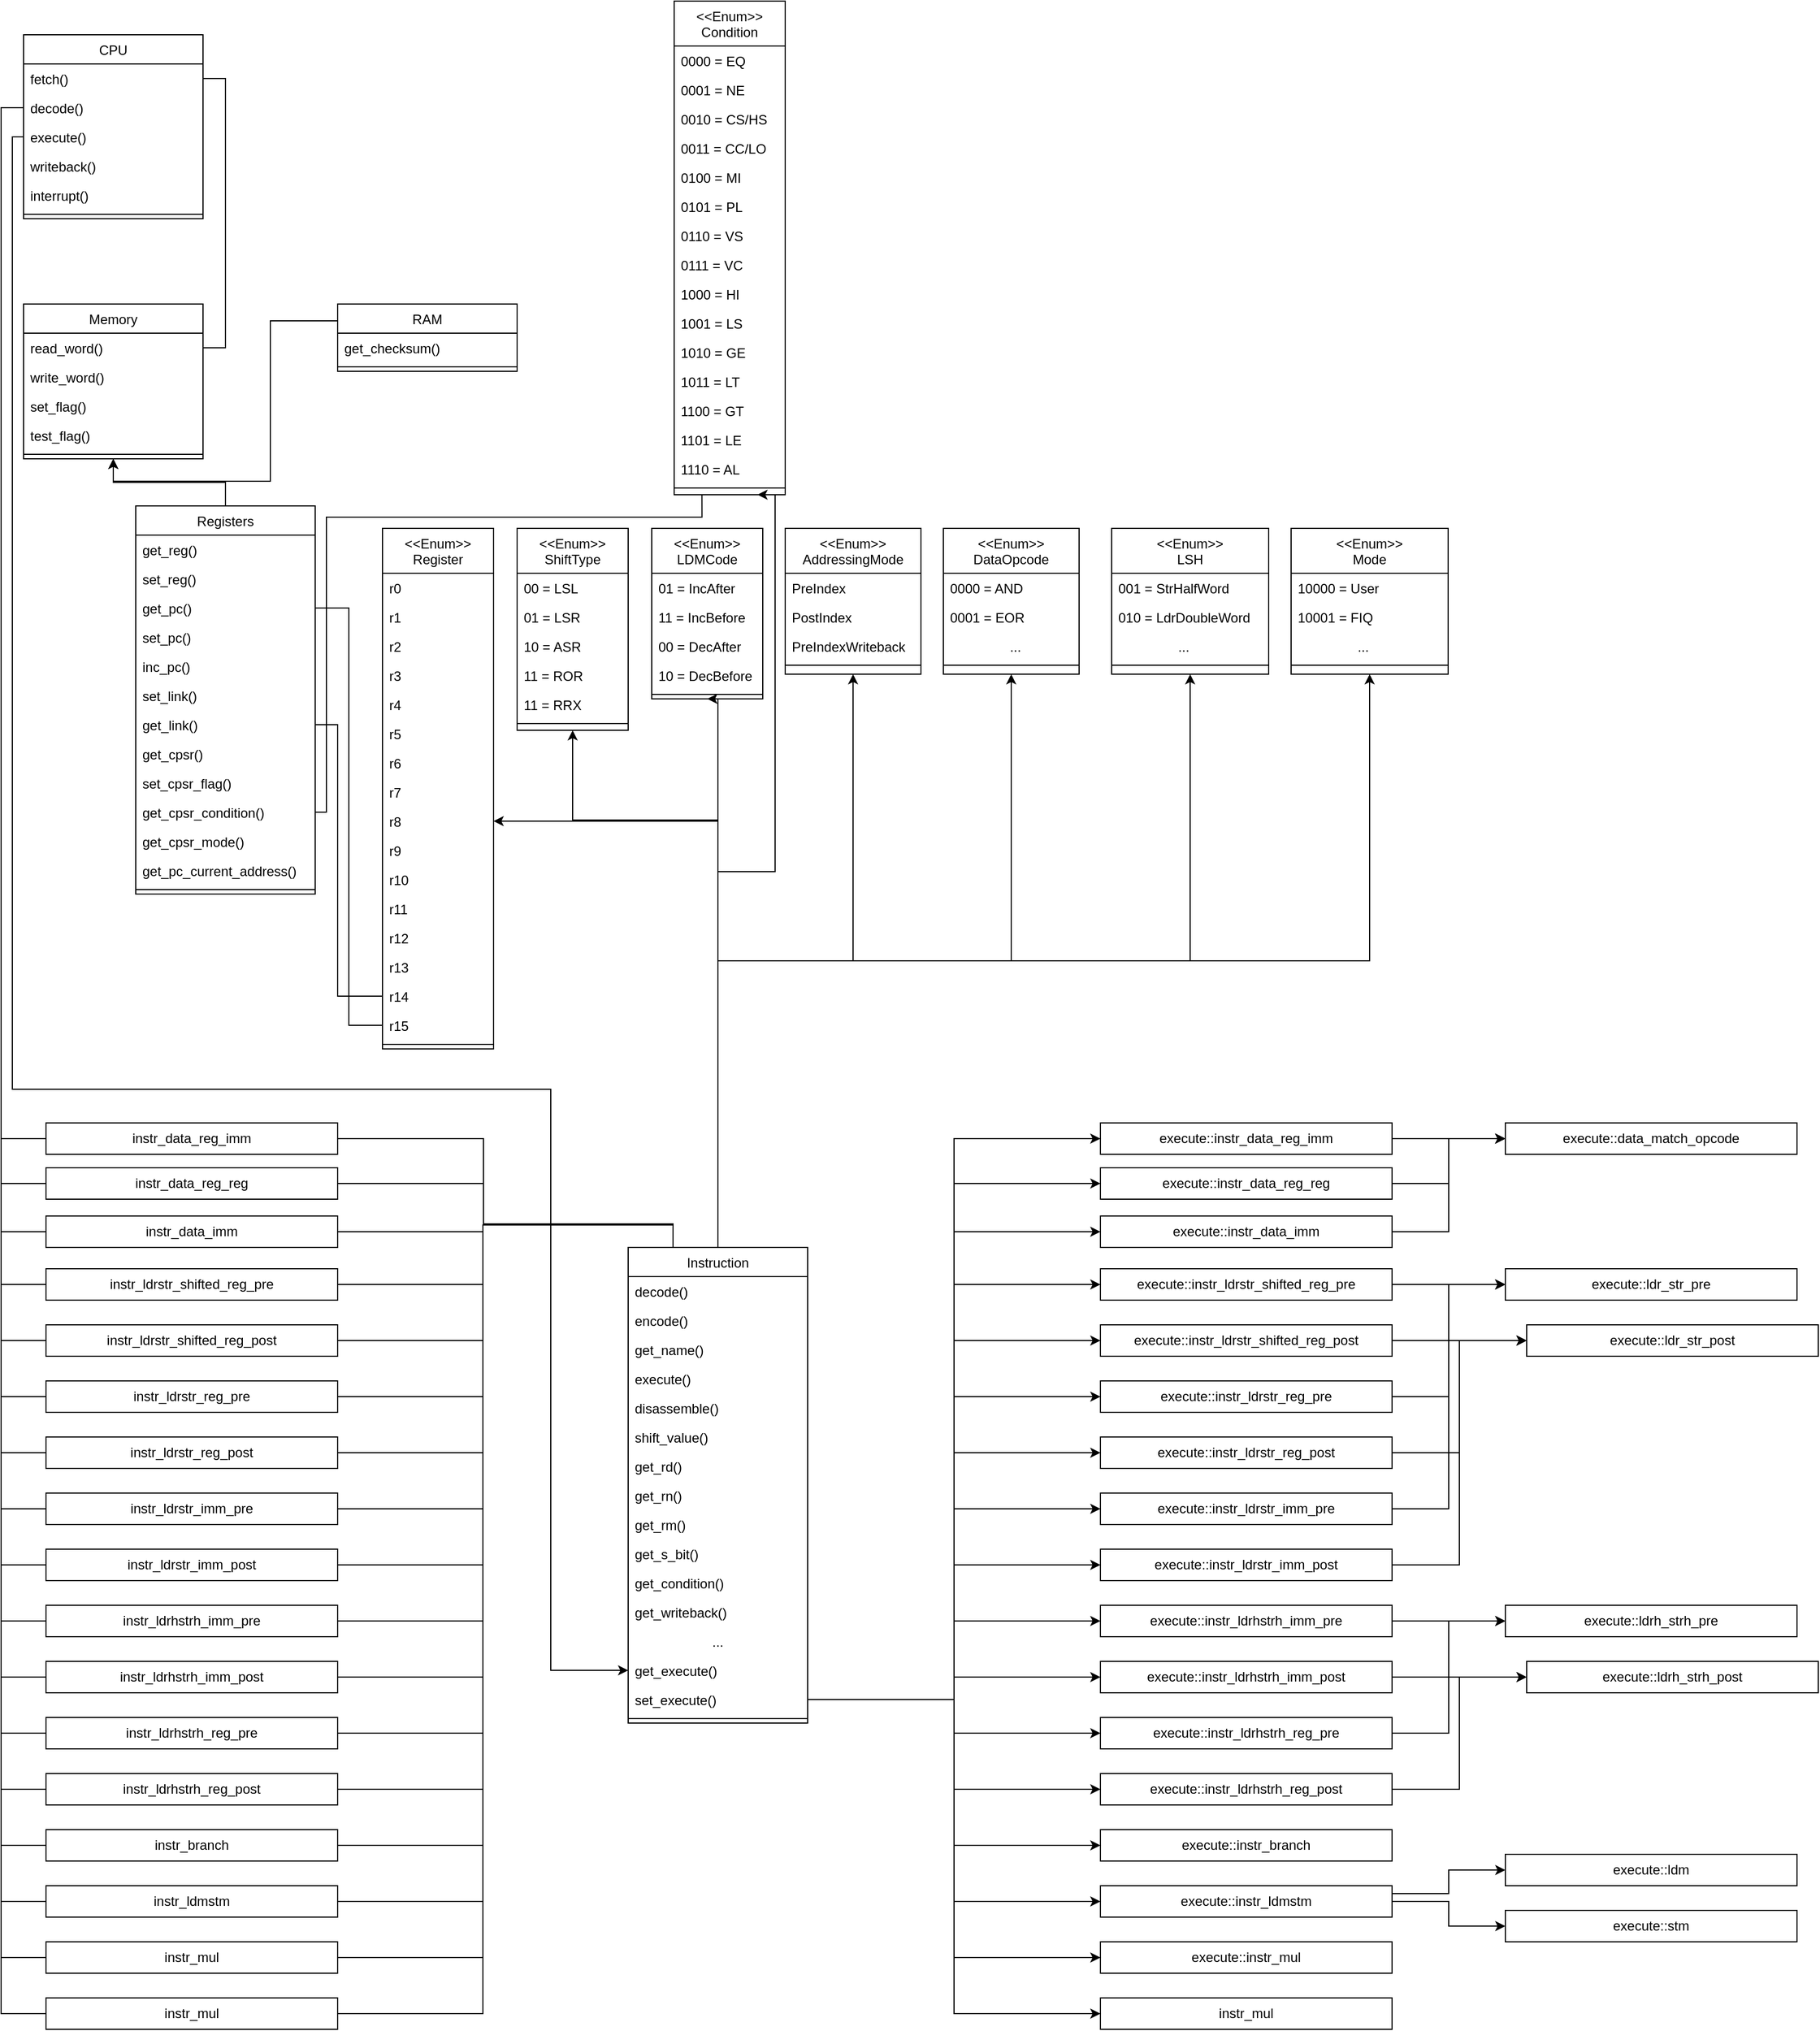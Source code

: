 <mxfile version="20.4.0" type="device"><diagram id="C5RBs43oDa-KdzZeNtuy" name="Page-1"><mxGraphModel dx="1896" dy="1095" grid="1" gridSize="10" guides="1" tooltips="1" connect="1" arrows="1" fold="1" page="1" pageScale="1" pageWidth="3300" pageHeight="4681" math="0" shadow="0"><root><mxCell id="WIyWlLk6GJQsqaUBKTNV-0"/><mxCell id="WIyWlLk6GJQsqaUBKTNV-1" parent="WIyWlLk6GJQsqaUBKTNV-0"/><mxCell id="zkfFHV4jXpPFQw0GAbJ--0" value="CPU" style="swimlane;fontStyle=0;align=center;verticalAlign=top;childLayout=stackLayout;horizontal=1;startSize=26;horizontalStack=0;resizeParent=1;resizeLast=0;collapsible=1;marginBottom=0;rounded=0;shadow=0;strokeWidth=1;" parent="WIyWlLk6GJQsqaUBKTNV-1" vertex="1"><mxGeometry x="120" y="40" width="160" height="164" as="geometry"><mxRectangle x="230" y="140" width="160" height="26" as="alternateBounds"/></mxGeometry></mxCell><mxCell id="zkfFHV4jXpPFQw0GAbJ--3" value="fetch()" style="text;align=left;verticalAlign=top;spacingLeft=4;spacingRight=4;overflow=hidden;rotatable=0;points=[[0,0.5],[1,0.5]];portConstraint=eastwest;rounded=0;shadow=0;html=0;" parent="zkfFHV4jXpPFQw0GAbJ--0" vertex="1"><mxGeometry y="26" width="160" height="26" as="geometry"/></mxCell><mxCell id="sOLFXpvwlm12XO_erIgH-86" value="decode()" style="text;align=left;verticalAlign=top;spacingLeft=4;spacingRight=4;overflow=hidden;rotatable=0;points=[[0,0.5],[1,0.5]];portConstraint=eastwest;rounded=0;shadow=0;html=0;" parent="zkfFHV4jXpPFQw0GAbJ--0" vertex="1"><mxGeometry y="52" width="160" height="26" as="geometry"/></mxCell><mxCell id="sOLFXpvwlm12XO_erIgH-87" value="execute()" style="text;align=left;verticalAlign=top;spacingLeft=4;spacingRight=4;overflow=hidden;rotatable=0;points=[[0,0.5],[1,0.5]];portConstraint=eastwest;rounded=0;shadow=0;html=0;" parent="zkfFHV4jXpPFQw0GAbJ--0" vertex="1"><mxGeometry y="78" width="160" height="26" as="geometry"/></mxCell><mxCell id="sOLFXpvwlm12XO_erIgH-250" value="writeback()" style="text;align=left;verticalAlign=top;spacingLeft=4;spacingRight=4;overflow=hidden;rotatable=0;points=[[0,0.5],[1,0.5]];portConstraint=eastwest;rounded=0;shadow=0;html=0;" parent="zkfFHV4jXpPFQw0GAbJ--0" vertex="1"><mxGeometry y="104" width="160" height="26" as="geometry"/></mxCell><mxCell id="sOLFXpvwlm12XO_erIgH-251" value="interrupt()" style="text;align=left;verticalAlign=top;spacingLeft=4;spacingRight=4;overflow=hidden;rotatable=0;points=[[0,0.5],[1,0.5]];portConstraint=eastwest;rounded=0;shadow=0;html=0;" parent="zkfFHV4jXpPFQw0GAbJ--0" vertex="1"><mxGeometry y="130" width="160" height="26" as="geometry"/></mxCell><mxCell id="zkfFHV4jXpPFQw0GAbJ--4" value="" style="line;html=1;strokeWidth=1;align=left;verticalAlign=middle;spacingTop=-1;spacingLeft=3;spacingRight=3;rotatable=0;labelPosition=right;points=[];portConstraint=eastwest;" parent="zkfFHV4jXpPFQw0GAbJ--0" vertex="1"><mxGeometry y="156" width="160" height="8" as="geometry"/></mxCell><mxCell id="zkfFHV4jXpPFQw0GAbJ--17" value="Memory" style="swimlane;fontStyle=0;align=center;verticalAlign=top;childLayout=stackLayout;horizontal=1;startSize=26;horizontalStack=0;resizeParent=1;resizeLast=0;collapsible=1;marginBottom=0;rounded=0;shadow=0;strokeWidth=1;" parent="WIyWlLk6GJQsqaUBKTNV-1" vertex="1"><mxGeometry x="120" y="280" width="160" height="138" as="geometry"><mxRectangle x="508" y="120" width="160" height="26" as="alternateBounds"/></mxGeometry></mxCell><mxCell id="zkfFHV4jXpPFQw0GAbJ--19" value="read_word()" style="text;align=left;verticalAlign=top;spacingLeft=4;spacingRight=4;overflow=hidden;rotatable=0;points=[[0,0.5],[1,0.5]];portConstraint=eastwest;rounded=0;shadow=0;html=0;" parent="zkfFHV4jXpPFQw0GAbJ--17" vertex="1"><mxGeometry y="26" width="160" height="26" as="geometry"/></mxCell><mxCell id="sOLFXpvwlm12XO_erIgH-0" value="write_word()" style="text;align=left;verticalAlign=top;spacingLeft=4;spacingRight=4;overflow=hidden;rotatable=0;points=[[0,0.5],[1,0.5]];portConstraint=eastwest;rounded=0;shadow=0;html=0;" parent="zkfFHV4jXpPFQw0GAbJ--17" vertex="1"><mxGeometry y="52" width="160" height="26" as="geometry"/></mxCell><mxCell id="sOLFXpvwlm12XO_erIgH-1" value="set_flag()" style="text;align=left;verticalAlign=top;spacingLeft=4;spacingRight=4;overflow=hidden;rotatable=0;points=[[0,0.5],[1,0.5]];portConstraint=eastwest;rounded=0;shadow=0;html=0;" parent="zkfFHV4jXpPFQw0GAbJ--17" vertex="1"><mxGeometry y="78" width="160" height="26" as="geometry"/></mxCell><mxCell id="sOLFXpvwlm12XO_erIgH-2" value="test_flag()" style="text;align=left;verticalAlign=top;spacingLeft=4;spacingRight=4;overflow=hidden;rotatable=0;points=[[0,0.5],[1,0.5]];portConstraint=eastwest;rounded=0;shadow=0;html=0;" parent="zkfFHV4jXpPFQw0GAbJ--17" vertex="1"><mxGeometry y="104" width="160" height="26" as="geometry"/></mxCell><mxCell id="zkfFHV4jXpPFQw0GAbJ--23" value="" style="line;html=1;strokeWidth=1;align=left;verticalAlign=middle;spacingTop=-1;spacingLeft=3;spacingRight=3;rotatable=0;labelPosition=right;points=[];portConstraint=eastwest;" parent="zkfFHV4jXpPFQw0GAbJ--17" vertex="1"><mxGeometry y="130" width="160" height="8" as="geometry"/></mxCell><mxCell id="sOLFXpvwlm12XO_erIgH-19" style="edgeStyle=orthogonalEdgeStyle;rounded=0;orthogonalLoop=1;jettySize=auto;html=1;exitX=0;exitY=0.25;exitDx=0;exitDy=0;entryX=0.5;entryY=1;entryDx=0;entryDy=0;" parent="WIyWlLk6GJQsqaUBKTNV-1" source="sOLFXpvwlm12XO_erIgH-3" target="zkfFHV4jXpPFQw0GAbJ--17" edge="1"><mxGeometry relative="1" as="geometry"/></mxCell><mxCell id="sOLFXpvwlm12XO_erIgH-3" value="RAM" style="swimlane;fontStyle=0;align=center;verticalAlign=top;childLayout=stackLayout;horizontal=1;startSize=26;horizontalStack=0;resizeParent=1;resizeLast=0;collapsible=1;marginBottom=0;rounded=0;shadow=0;strokeWidth=1;" parent="WIyWlLk6GJQsqaUBKTNV-1" vertex="1"><mxGeometry x="400" y="280" width="160" height="60" as="geometry"><mxRectangle x="508" y="120" width="160" height="26" as="alternateBounds"/></mxGeometry></mxCell><mxCell id="sOLFXpvwlm12XO_erIgH-4" value="get_checksum()" style="text;align=left;verticalAlign=top;spacingLeft=4;spacingRight=4;overflow=hidden;rotatable=0;points=[[0,0.5],[1,0.5]];portConstraint=eastwest;rounded=0;shadow=0;html=0;" parent="sOLFXpvwlm12XO_erIgH-3" vertex="1"><mxGeometry y="26" width="160" height="26" as="geometry"/></mxCell><mxCell id="sOLFXpvwlm12XO_erIgH-8" value="" style="line;html=1;strokeWidth=1;align=left;verticalAlign=middle;spacingTop=-1;spacingLeft=3;spacingRight=3;rotatable=0;labelPosition=right;points=[];portConstraint=eastwest;" parent="sOLFXpvwlm12XO_erIgH-3" vertex="1"><mxGeometry y="52" width="160" height="8" as="geometry"/></mxCell><mxCell id="sOLFXpvwlm12XO_erIgH-20" style="edgeStyle=orthogonalEdgeStyle;rounded=0;orthogonalLoop=1;jettySize=auto;html=1;exitX=0.5;exitY=0;exitDx=0;exitDy=0;entryX=0.5;entryY=1;entryDx=0;entryDy=0;" parent="WIyWlLk6GJQsqaUBKTNV-1" source="sOLFXpvwlm12XO_erIgH-9" target="zkfFHV4jXpPFQw0GAbJ--17" edge="1"><mxGeometry relative="1" as="geometry"/></mxCell><mxCell id="sOLFXpvwlm12XO_erIgH-9" value="Registers" style="swimlane;fontStyle=0;align=center;verticalAlign=top;childLayout=stackLayout;horizontal=1;startSize=26;horizontalStack=0;resizeParent=1;resizeLast=0;collapsible=1;marginBottom=0;rounded=0;shadow=0;strokeWidth=1;" parent="WIyWlLk6GJQsqaUBKTNV-1" vertex="1"><mxGeometry x="220" y="460" width="160" height="346" as="geometry"><mxRectangle x="508" y="120" width="160" height="26" as="alternateBounds"/></mxGeometry></mxCell><mxCell id="sOLFXpvwlm12XO_erIgH-10" value="get_reg()" style="text;align=left;verticalAlign=top;spacingLeft=4;spacingRight=4;overflow=hidden;rotatable=0;points=[[0,0.5],[1,0.5]];portConstraint=eastwest;rounded=0;shadow=0;html=0;" parent="sOLFXpvwlm12XO_erIgH-9" vertex="1"><mxGeometry y="26" width="160" height="26" as="geometry"/></mxCell><mxCell id="sOLFXpvwlm12XO_erIgH-11" value="set_reg()" style="text;align=left;verticalAlign=top;spacingLeft=4;spacingRight=4;overflow=hidden;rotatable=0;points=[[0,0.5],[1,0.5]];portConstraint=eastwest;rounded=0;shadow=0;html=0;" parent="sOLFXpvwlm12XO_erIgH-9" vertex="1"><mxGeometry y="52" width="160" height="26" as="geometry"/></mxCell><mxCell id="sOLFXpvwlm12XO_erIgH-12" value="get_pc()" style="text;align=left;verticalAlign=top;spacingLeft=4;spacingRight=4;overflow=hidden;rotatable=0;points=[[0,0.5],[1,0.5]];portConstraint=eastwest;rounded=0;shadow=0;html=0;" parent="sOLFXpvwlm12XO_erIgH-9" vertex="1"><mxGeometry y="78" width="160" height="26" as="geometry"/></mxCell><mxCell id="sOLFXpvwlm12XO_erIgH-13" value="set_pc()" style="text;align=left;verticalAlign=top;spacingLeft=4;spacingRight=4;overflow=hidden;rotatable=0;points=[[0,0.5],[1,0.5]];portConstraint=eastwest;rounded=0;shadow=0;html=0;" parent="sOLFXpvwlm12XO_erIgH-9" vertex="1"><mxGeometry y="104" width="160" height="26" as="geometry"/></mxCell><mxCell id="sOLFXpvwlm12XO_erIgH-15" value="inc_pc()" style="text;align=left;verticalAlign=top;spacingLeft=4;spacingRight=4;overflow=hidden;rotatable=0;points=[[0,0.5],[1,0.5]];portConstraint=eastwest;rounded=0;shadow=0;html=0;" parent="sOLFXpvwlm12XO_erIgH-9" vertex="1"><mxGeometry y="130" width="160" height="26" as="geometry"/></mxCell><mxCell id="sOLFXpvwlm12XO_erIgH-21" value="set_link()" style="text;align=left;verticalAlign=top;spacingLeft=4;spacingRight=4;overflow=hidden;rotatable=0;points=[[0,0.5],[1,0.5]];portConstraint=eastwest;rounded=0;shadow=0;html=0;" parent="sOLFXpvwlm12XO_erIgH-9" vertex="1"><mxGeometry y="156" width="160" height="26" as="geometry"/></mxCell><mxCell id="sOLFXpvwlm12XO_erIgH-22" value="get_link()" style="text;align=left;verticalAlign=top;spacingLeft=4;spacingRight=4;overflow=hidden;rotatable=0;points=[[0,0.5],[1,0.5]];portConstraint=eastwest;rounded=0;shadow=0;html=0;" parent="sOLFXpvwlm12XO_erIgH-9" vertex="1"><mxGeometry y="182" width="160" height="26" as="geometry"/></mxCell><mxCell id="sOLFXpvwlm12XO_erIgH-16" value="get_cpsr()" style="text;align=left;verticalAlign=top;spacingLeft=4;spacingRight=4;overflow=hidden;rotatable=0;points=[[0,0.5],[1,0.5]];portConstraint=eastwest;rounded=0;shadow=0;html=0;" parent="sOLFXpvwlm12XO_erIgH-9" vertex="1"><mxGeometry y="208" width="160" height="26" as="geometry"/></mxCell><mxCell id="sOLFXpvwlm12XO_erIgH-17" value="set_cpsr_flag()" style="text;align=left;verticalAlign=top;spacingLeft=4;spacingRight=4;overflow=hidden;rotatable=0;points=[[0,0.5],[1,0.5]];portConstraint=eastwest;rounded=0;shadow=0;html=0;" parent="sOLFXpvwlm12XO_erIgH-9" vertex="1"><mxGeometry y="234" width="160" height="26" as="geometry"/></mxCell><mxCell id="5RlEuopSPKGqnPCtsR59-6" value="get_cpsr_condition()" style="text;align=left;verticalAlign=top;spacingLeft=4;spacingRight=4;overflow=hidden;rotatable=0;points=[[0,0.5],[1,0.5]];portConstraint=eastwest;rounded=0;shadow=0;html=0;" vertex="1" parent="sOLFXpvwlm12XO_erIgH-9"><mxGeometry y="260" width="160" height="26" as="geometry"/></mxCell><mxCell id="5RlEuopSPKGqnPCtsR59-7" value="get_cpsr_mode()" style="text;align=left;verticalAlign=top;spacingLeft=4;spacingRight=4;overflow=hidden;rotatable=0;points=[[0,0.5],[1,0.5]];portConstraint=eastwest;rounded=0;shadow=0;html=0;" vertex="1" parent="sOLFXpvwlm12XO_erIgH-9"><mxGeometry y="286" width="160" height="26" as="geometry"/></mxCell><mxCell id="sOLFXpvwlm12XO_erIgH-18" value="get_pc_current_address()" style="text;align=left;verticalAlign=top;spacingLeft=4;spacingRight=4;overflow=hidden;rotatable=0;points=[[0,0.5],[1,0.5]];portConstraint=eastwest;rounded=0;shadow=0;html=0;" parent="sOLFXpvwlm12XO_erIgH-9" vertex="1"><mxGeometry y="312" width="160" height="26" as="geometry"/></mxCell><mxCell id="sOLFXpvwlm12XO_erIgH-14" value="" style="line;html=1;strokeWidth=1;align=left;verticalAlign=middle;spacingTop=-1;spacingLeft=3;spacingRight=3;rotatable=0;labelPosition=right;points=[];portConstraint=eastwest;" parent="sOLFXpvwlm12XO_erIgH-9" vertex="1"><mxGeometry y="338" width="160" height="8" as="geometry"/></mxCell><mxCell id="sOLFXpvwlm12XO_erIgH-23" value="&lt;&lt;Enum&gt;&gt;&#xA;Register&#xA;" style="swimlane;fontStyle=0;align=center;verticalAlign=top;childLayout=stackLayout;horizontal=1;startSize=40;horizontalStack=0;resizeParent=1;resizeLast=0;collapsible=1;marginBottom=0;rounded=0;shadow=0;strokeWidth=1;" parent="WIyWlLk6GJQsqaUBKTNV-1" vertex="1"><mxGeometry x="440" y="480" width="99" height="464" as="geometry"><mxRectangle x="508" y="120" width="160" height="26" as="alternateBounds"/></mxGeometry></mxCell><mxCell id="sOLFXpvwlm12XO_erIgH-33" value="r0" style="text;align=left;verticalAlign=top;spacingLeft=4;spacingRight=4;overflow=hidden;rotatable=0;points=[[0,0.5],[1,0.5]];portConstraint=eastwest;rounded=0;shadow=0;html=0;" parent="sOLFXpvwlm12XO_erIgH-23" vertex="1"><mxGeometry y="40" width="99" height="26" as="geometry"/></mxCell><mxCell id="sOLFXpvwlm12XO_erIgH-35" value="r1" style="text;align=left;verticalAlign=top;spacingLeft=4;spacingRight=4;overflow=hidden;rotatable=0;points=[[0,0.5],[1,0.5]];portConstraint=eastwest;rounded=0;shadow=0;html=0;" parent="sOLFXpvwlm12XO_erIgH-23" vertex="1"><mxGeometry y="66" width="99" height="26" as="geometry"/></mxCell><mxCell id="sOLFXpvwlm12XO_erIgH-36" value="r2" style="text;align=left;verticalAlign=top;spacingLeft=4;spacingRight=4;overflow=hidden;rotatable=0;points=[[0,0.5],[1,0.5]];portConstraint=eastwest;rounded=0;shadow=0;html=0;" parent="sOLFXpvwlm12XO_erIgH-23" vertex="1"><mxGeometry y="92" width="99" height="26" as="geometry"/></mxCell><mxCell id="sOLFXpvwlm12XO_erIgH-37" value="r3" style="text;align=left;verticalAlign=top;spacingLeft=4;spacingRight=4;overflow=hidden;rotatable=0;points=[[0,0.5],[1,0.5]];portConstraint=eastwest;rounded=0;shadow=0;html=0;" parent="sOLFXpvwlm12XO_erIgH-23" vertex="1"><mxGeometry y="118" width="99" height="26" as="geometry"/></mxCell><mxCell id="sOLFXpvwlm12XO_erIgH-38" value="r4" style="text;align=left;verticalAlign=top;spacingLeft=4;spacingRight=4;overflow=hidden;rotatable=0;points=[[0,0.5],[1,0.5]];portConstraint=eastwest;rounded=0;shadow=0;html=0;" parent="sOLFXpvwlm12XO_erIgH-23" vertex="1"><mxGeometry y="144" width="99" height="26" as="geometry"/></mxCell><mxCell id="sOLFXpvwlm12XO_erIgH-39" value="r5" style="text;align=left;verticalAlign=top;spacingLeft=4;spacingRight=4;overflow=hidden;rotatable=0;points=[[0,0.5],[1,0.5]];portConstraint=eastwest;rounded=0;shadow=0;html=0;" parent="sOLFXpvwlm12XO_erIgH-23" vertex="1"><mxGeometry y="170" width="99" height="26" as="geometry"/></mxCell><mxCell id="sOLFXpvwlm12XO_erIgH-40" value="r6" style="text;align=left;verticalAlign=top;spacingLeft=4;spacingRight=4;overflow=hidden;rotatable=0;points=[[0,0.5],[1,0.5]];portConstraint=eastwest;rounded=0;shadow=0;html=0;" parent="sOLFXpvwlm12XO_erIgH-23" vertex="1"><mxGeometry y="196" width="99" height="26" as="geometry"/></mxCell><mxCell id="sOLFXpvwlm12XO_erIgH-41" value="r7" style="text;align=left;verticalAlign=top;spacingLeft=4;spacingRight=4;overflow=hidden;rotatable=0;points=[[0,0.5],[1,0.5]];portConstraint=eastwest;rounded=0;shadow=0;html=0;" parent="sOLFXpvwlm12XO_erIgH-23" vertex="1"><mxGeometry y="222" width="99" height="26" as="geometry"/></mxCell><mxCell id="sOLFXpvwlm12XO_erIgH-42" value="r8" style="text;align=left;verticalAlign=top;spacingLeft=4;spacingRight=4;overflow=hidden;rotatable=0;points=[[0,0.5],[1,0.5]];portConstraint=eastwest;rounded=0;shadow=0;html=0;" parent="sOLFXpvwlm12XO_erIgH-23" vertex="1"><mxGeometry y="248" width="99" height="26" as="geometry"/></mxCell><mxCell id="sOLFXpvwlm12XO_erIgH-43" value="r9" style="text;align=left;verticalAlign=top;spacingLeft=4;spacingRight=4;overflow=hidden;rotatable=0;points=[[0,0.5],[1,0.5]];portConstraint=eastwest;rounded=0;shadow=0;html=0;" parent="sOLFXpvwlm12XO_erIgH-23" vertex="1"><mxGeometry y="274" width="99" height="26" as="geometry"/></mxCell><mxCell id="sOLFXpvwlm12XO_erIgH-44" value="r10" style="text;align=left;verticalAlign=top;spacingLeft=4;spacingRight=4;overflow=hidden;rotatable=0;points=[[0,0.5],[1,0.5]];portConstraint=eastwest;rounded=0;shadow=0;html=0;" parent="sOLFXpvwlm12XO_erIgH-23" vertex="1"><mxGeometry y="300" width="99" height="26" as="geometry"/></mxCell><mxCell id="sOLFXpvwlm12XO_erIgH-45" value="r11" style="text;align=left;verticalAlign=top;spacingLeft=4;spacingRight=4;overflow=hidden;rotatable=0;points=[[0,0.5],[1,0.5]];portConstraint=eastwest;rounded=0;shadow=0;html=0;" parent="sOLFXpvwlm12XO_erIgH-23" vertex="1"><mxGeometry y="326" width="99" height="26" as="geometry"/></mxCell><mxCell id="sOLFXpvwlm12XO_erIgH-46" value="r12" style="text;align=left;verticalAlign=top;spacingLeft=4;spacingRight=4;overflow=hidden;rotatable=0;points=[[0,0.5],[1,0.5]];portConstraint=eastwest;rounded=0;shadow=0;html=0;" parent="sOLFXpvwlm12XO_erIgH-23" vertex="1"><mxGeometry y="352" width="99" height="26" as="geometry"/></mxCell><mxCell id="sOLFXpvwlm12XO_erIgH-47" value="r13" style="text;align=left;verticalAlign=top;spacingLeft=4;spacingRight=4;overflow=hidden;rotatable=0;points=[[0,0.5],[1,0.5]];portConstraint=eastwest;rounded=0;shadow=0;html=0;" parent="sOLFXpvwlm12XO_erIgH-23" vertex="1"><mxGeometry y="378" width="99" height="26" as="geometry"/></mxCell><mxCell id="sOLFXpvwlm12XO_erIgH-48" value="r14" style="text;align=left;verticalAlign=top;spacingLeft=4;spacingRight=4;overflow=hidden;rotatable=0;points=[[0,0.5],[1,0.5]];portConstraint=eastwest;rounded=0;shadow=0;html=0;" parent="sOLFXpvwlm12XO_erIgH-23" vertex="1"><mxGeometry y="404" width="99" height="26" as="geometry"/></mxCell><mxCell id="sOLFXpvwlm12XO_erIgH-49" value="r15" style="text;align=left;verticalAlign=top;spacingLeft=4;spacingRight=4;overflow=hidden;rotatable=0;points=[[0,0.5],[1,0.5]];portConstraint=eastwest;rounded=0;shadow=0;html=0;" parent="sOLFXpvwlm12XO_erIgH-23" vertex="1"><mxGeometry y="430" width="99" height="26" as="geometry"/></mxCell><mxCell id="sOLFXpvwlm12XO_erIgH-34" value="" style="line;html=1;strokeWidth=1;align=left;verticalAlign=middle;spacingTop=-1;spacingLeft=3;spacingRight=3;rotatable=0;labelPosition=right;points=[];portConstraint=eastwest;" parent="sOLFXpvwlm12XO_erIgH-23" vertex="1"><mxGeometry y="456" width="99" height="8" as="geometry"/></mxCell><mxCell id="sOLFXpvwlm12XO_erIgH-52" style="edgeStyle=orthogonalEdgeStyle;rounded=0;orthogonalLoop=1;jettySize=auto;html=1;exitX=1;exitY=0.5;exitDx=0;exitDy=0;entryX=0;entryY=0.5;entryDx=0;entryDy=0;endArrow=baseDash;endFill=0;" parent="WIyWlLk6GJQsqaUBKTNV-1" source="sOLFXpvwlm12XO_erIgH-12" target="sOLFXpvwlm12XO_erIgH-49" edge="1"><mxGeometry relative="1" as="geometry"><Array as="points"><mxPoint x="410" y="551"/><mxPoint x="410" y="923"/></Array></mxGeometry></mxCell><mxCell id="sOLFXpvwlm12XO_erIgH-53" style="edgeStyle=orthogonalEdgeStyle;rounded=0;orthogonalLoop=1;jettySize=auto;html=1;exitX=1;exitY=0.5;exitDx=0;exitDy=0;entryX=0;entryY=0.5;entryDx=0;entryDy=0;endArrow=baseDash;endFill=0;" parent="WIyWlLk6GJQsqaUBKTNV-1" source="sOLFXpvwlm12XO_erIgH-22" target="sOLFXpvwlm12XO_erIgH-48" edge="1"><mxGeometry relative="1" as="geometry"><Array as="points"><mxPoint x="400" y="655"/><mxPoint x="400" y="897"/></Array></mxGeometry></mxCell><mxCell id="sOLFXpvwlm12XO_erIgH-54" value="&lt;&lt;Enum&gt;&gt;&#xA;Condition&#xA;" style="swimlane;fontStyle=0;align=center;verticalAlign=top;childLayout=stackLayout;horizontal=1;startSize=40;horizontalStack=0;resizeParent=1;resizeLast=0;collapsible=1;marginBottom=0;rounded=0;shadow=0;strokeWidth=1;" parent="WIyWlLk6GJQsqaUBKTNV-1" vertex="1"><mxGeometry x="700" y="10" width="99" height="440" as="geometry"><mxRectangle x="508" y="120" width="160" height="26" as="alternateBounds"/></mxGeometry></mxCell><mxCell id="sOLFXpvwlm12XO_erIgH-55" value="0000 = EQ" style="text;align=left;verticalAlign=top;spacingLeft=4;spacingRight=4;overflow=hidden;rotatable=0;points=[[0,0.5],[1,0.5]];portConstraint=eastwest;rounded=0;shadow=0;html=0;" parent="sOLFXpvwlm12XO_erIgH-54" vertex="1"><mxGeometry y="40" width="99" height="26" as="geometry"/></mxCell><mxCell id="sOLFXpvwlm12XO_erIgH-56" value="0001 = NE" style="text;align=left;verticalAlign=top;spacingLeft=4;spacingRight=4;overflow=hidden;rotatable=0;points=[[0,0.5],[1,0.5]];portConstraint=eastwest;rounded=0;shadow=0;html=0;" parent="sOLFXpvwlm12XO_erIgH-54" vertex="1"><mxGeometry y="66" width="99" height="26" as="geometry"/></mxCell><mxCell id="sOLFXpvwlm12XO_erIgH-57" value="0010 = CS/HS" style="text;align=left;verticalAlign=top;spacingLeft=4;spacingRight=4;overflow=hidden;rotatable=0;points=[[0,0.5],[1,0.5]];portConstraint=eastwest;rounded=0;shadow=0;html=0;" parent="sOLFXpvwlm12XO_erIgH-54" vertex="1"><mxGeometry y="92" width="99" height="26" as="geometry"/></mxCell><mxCell id="sOLFXpvwlm12XO_erIgH-58" value="0011 = CC/LO" style="text;align=left;verticalAlign=top;spacingLeft=4;spacingRight=4;overflow=hidden;rotatable=0;points=[[0,0.5],[1,0.5]];portConstraint=eastwest;rounded=0;shadow=0;html=0;" parent="sOLFXpvwlm12XO_erIgH-54" vertex="1"><mxGeometry y="118" width="99" height="26" as="geometry"/></mxCell><mxCell id="sOLFXpvwlm12XO_erIgH-59" value="0100 = MI" style="text;align=left;verticalAlign=top;spacingLeft=4;spacingRight=4;overflow=hidden;rotatable=0;points=[[0,0.5],[1,0.5]];portConstraint=eastwest;rounded=0;shadow=0;html=0;" parent="sOLFXpvwlm12XO_erIgH-54" vertex="1"><mxGeometry y="144" width="99" height="26" as="geometry"/></mxCell><mxCell id="sOLFXpvwlm12XO_erIgH-60" value="0101 = PL" style="text;align=left;verticalAlign=top;spacingLeft=4;spacingRight=4;overflow=hidden;rotatable=0;points=[[0,0.5],[1,0.5]];portConstraint=eastwest;rounded=0;shadow=0;html=0;" parent="sOLFXpvwlm12XO_erIgH-54" vertex="1"><mxGeometry y="170" width="99" height="26" as="geometry"/></mxCell><mxCell id="sOLFXpvwlm12XO_erIgH-61" value="0110 = VS" style="text;align=left;verticalAlign=top;spacingLeft=4;spacingRight=4;overflow=hidden;rotatable=0;points=[[0,0.5],[1,0.5]];portConstraint=eastwest;rounded=0;shadow=0;html=0;" parent="sOLFXpvwlm12XO_erIgH-54" vertex="1"><mxGeometry y="196" width="99" height="26" as="geometry"/></mxCell><mxCell id="sOLFXpvwlm12XO_erIgH-62" value="0111 = VC" style="text;align=left;verticalAlign=top;spacingLeft=4;spacingRight=4;overflow=hidden;rotatable=0;points=[[0,0.5],[1,0.5]];portConstraint=eastwest;rounded=0;shadow=0;html=0;" parent="sOLFXpvwlm12XO_erIgH-54" vertex="1"><mxGeometry y="222" width="99" height="26" as="geometry"/></mxCell><mxCell id="sOLFXpvwlm12XO_erIgH-63" value="1000 = HI" style="text;align=left;verticalAlign=top;spacingLeft=4;spacingRight=4;overflow=hidden;rotatable=0;points=[[0,0.5],[1,0.5]];portConstraint=eastwest;rounded=0;shadow=0;html=0;" parent="sOLFXpvwlm12XO_erIgH-54" vertex="1"><mxGeometry y="248" width="99" height="26" as="geometry"/></mxCell><mxCell id="sOLFXpvwlm12XO_erIgH-64" value="1001 = LS" style="text;align=left;verticalAlign=top;spacingLeft=4;spacingRight=4;overflow=hidden;rotatable=0;points=[[0,0.5],[1,0.5]];portConstraint=eastwest;rounded=0;shadow=0;html=0;" parent="sOLFXpvwlm12XO_erIgH-54" vertex="1"><mxGeometry y="274" width="99" height="26" as="geometry"/></mxCell><mxCell id="sOLFXpvwlm12XO_erIgH-65" value="1010 = GE" style="text;align=left;verticalAlign=top;spacingLeft=4;spacingRight=4;overflow=hidden;rotatable=0;points=[[0,0.5],[1,0.5]];portConstraint=eastwest;rounded=0;shadow=0;html=0;" parent="sOLFXpvwlm12XO_erIgH-54" vertex="1"><mxGeometry y="300" width="99" height="26" as="geometry"/></mxCell><mxCell id="sOLFXpvwlm12XO_erIgH-66" value="1011 = LT" style="text;align=left;verticalAlign=top;spacingLeft=4;spacingRight=4;overflow=hidden;rotatable=0;points=[[0,0.5],[1,0.5]];portConstraint=eastwest;rounded=0;shadow=0;html=0;" parent="sOLFXpvwlm12XO_erIgH-54" vertex="1"><mxGeometry y="326" width="99" height="26" as="geometry"/></mxCell><mxCell id="sOLFXpvwlm12XO_erIgH-67" value="1100 = GT" style="text;align=left;verticalAlign=top;spacingLeft=4;spacingRight=4;overflow=hidden;rotatable=0;points=[[0,0.5],[1,0.5]];portConstraint=eastwest;rounded=0;shadow=0;html=0;" parent="sOLFXpvwlm12XO_erIgH-54" vertex="1"><mxGeometry y="352" width="99" height="26" as="geometry"/></mxCell><mxCell id="sOLFXpvwlm12XO_erIgH-68" value="1101 = LE" style="text;align=left;verticalAlign=top;spacingLeft=4;spacingRight=4;overflow=hidden;rotatable=0;points=[[0,0.5],[1,0.5]];portConstraint=eastwest;rounded=0;shadow=0;html=0;" parent="sOLFXpvwlm12XO_erIgH-54" vertex="1"><mxGeometry y="378" width="99" height="26" as="geometry"/></mxCell><mxCell id="sOLFXpvwlm12XO_erIgH-69" value="1110 = AL" style="text;align=left;verticalAlign=top;spacingLeft=4;spacingRight=4;overflow=hidden;rotatable=0;points=[[0,0.5],[1,0.5]];portConstraint=eastwest;rounded=0;shadow=0;html=0;" parent="sOLFXpvwlm12XO_erIgH-54" vertex="1"><mxGeometry y="404" width="99" height="26" as="geometry"/></mxCell><mxCell id="sOLFXpvwlm12XO_erIgH-71" value="" style="line;html=1;strokeWidth=1;align=left;verticalAlign=middle;spacingTop=-1;spacingLeft=3;spacingRight=3;rotatable=0;labelPosition=right;points=[];portConstraint=eastwest;" parent="sOLFXpvwlm12XO_erIgH-54" vertex="1"><mxGeometry y="430" width="99" height="8" as="geometry"/></mxCell><mxCell id="sOLFXpvwlm12XO_erIgH-73" style="edgeStyle=orthogonalEdgeStyle;rounded=0;orthogonalLoop=1;jettySize=auto;html=1;exitX=1;exitY=0.5;exitDx=0;exitDy=0;entryX=0.25;entryY=1;entryDx=0;entryDy=0;endArrow=baseDash;endFill=0;" parent="WIyWlLk6GJQsqaUBKTNV-1" source="sOLFXpvwlm12XO_erIgH-18" target="sOLFXpvwlm12XO_erIgH-54" edge="1"><mxGeometry relative="1" as="geometry"><Array as="points"><mxPoint x="390" y="733"/><mxPoint x="390" y="470"/><mxPoint x="725" y="470"/></Array></mxGeometry></mxCell><mxCell id="5RlEuopSPKGqnPCtsR59-135" style="edgeStyle=orthogonalEdgeStyle;rounded=0;orthogonalLoop=1;jettySize=auto;html=1;exitX=0.5;exitY=0;exitDx=0;exitDy=0;entryX=1;entryY=0.5;entryDx=0;entryDy=0;endArrow=classic;endFill=1;" edge="1" parent="WIyWlLk6GJQsqaUBKTNV-1" source="sOLFXpvwlm12XO_erIgH-74" target="sOLFXpvwlm12XO_erIgH-42"><mxGeometry relative="1" as="geometry"/></mxCell><mxCell id="5RlEuopSPKGqnPCtsR59-137" style="edgeStyle=orthogonalEdgeStyle;rounded=0;orthogonalLoop=1;jettySize=auto;html=1;exitX=0.5;exitY=0;exitDx=0;exitDy=0;entryX=0.5;entryY=1;entryDx=0;entryDy=0;endArrow=classic;endFill=1;" edge="1" parent="WIyWlLk6GJQsqaUBKTNV-1" source="sOLFXpvwlm12XO_erIgH-74" target="sOLFXpvwlm12XO_erIgH-103"><mxGeometry relative="1" as="geometry"><Array as="points"><mxPoint x="739" y="740"/><mxPoint x="610" y="740"/></Array></mxGeometry></mxCell><mxCell id="5RlEuopSPKGqnPCtsR59-138" style="edgeStyle=orthogonalEdgeStyle;rounded=0;orthogonalLoop=1;jettySize=auto;html=1;exitX=0.5;exitY=0;exitDx=0;exitDy=0;entryX=0.5;entryY=1;entryDx=0;entryDy=0;endArrow=classic;endFill=1;" edge="1" parent="WIyWlLk6GJQsqaUBKTNV-1" source="sOLFXpvwlm12XO_erIgH-74" target="sOLFXpvwlm12XO_erIgH-134"><mxGeometry relative="1" as="geometry"><Array as="points"><mxPoint x="739" y="632"/></Array></mxGeometry></mxCell><mxCell id="5RlEuopSPKGqnPCtsR59-139" style="edgeStyle=orthogonalEdgeStyle;rounded=0;orthogonalLoop=1;jettySize=auto;html=1;exitX=0.5;exitY=0;exitDx=0;exitDy=0;entryX=0.5;entryY=1;entryDx=0;entryDy=0;endArrow=classic;endFill=1;" edge="1" parent="WIyWlLk6GJQsqaUBKTNV-1" source="sOLFXpvwlm12XO_erIgH-74" target="sOLFXpvwlm12XO_erIgH-152"><mxGeometry relative="1" as="geometry"/></mxCell><mxCell id="5RlEuopSPKGqnPCtsR59-140" style="edgeStyle=orthogonalEdgeStyle;rounded=0;orthogonalLoop=1;jettySize=auto;html=1;exitX=0.5;exitY=0;exitDx=0;exitDy=0;entryX=0.5;entryY=1;entryDx=0;entryDy=0;endArrow=classic;endFill=1;" edge="1" parent="WIyWlLk6GJQsqaUBKTNV-1" source="sOLFXpvwlm12XO_erIgH-74" target="sOLFXpvwlm12XO_erIgH-159"><mxGeometry relative="1" as="geometry"/></mxCell><mxCell id="5RlEuopSPKGqnPCtsR59-141" style="edgeStyle=orthogonalEdgeStyle;rounded=0;orthogonalLoop=1;jettySize=auto;html=1;exitX=0.5;exitY=0;exitDx=0;exitDy=0;entryX=0.5;entryY=1;entryDx=0;entryDy=0;endArrow=classic;endFill=1;" edge="1" parent="WIyWlLk6GJQsqaUBKTNV-1" source="sOLFXpvwlm12XO_erIgH-74" target="sOLFXpvwlm12XO_erIgH-176"><mxGeometry relative="1" as="geometry"/></mxCell><mxCell id="5RlEuopSPKGqnPCtsR59-142" style="edgeStyle=orthogonalEdgeStyle;rounded=0;orthogonalLoop=1;jettySize=auto;html=1;exitX=0.5;exitY=0;exitDx=0;exitDy=0;entryX=0.5;entryY=1;entryDx=0;entryDy=0;endArrow=classic;endFill=1;" edge="1" parent="WIyWlLk6GJQsqaUBKTNV-1" source="sOLFXpvwlm12XO_erIgH-74" target="5RlEuopSPKGqnPCtsR59-0"><mxGeometry relative="1" as="geometry"/></mxCell><mxCell id="5RlEuopSPKGqnPCtsR59-143" style="edgeStyle=orthogonalEdgeStyle;rounded=0;orthogonalLoop=1;jettySize=auto;html=1;exitX=0.5;exitY=0;exitDx=0;exitDy=0;entryX=0.75;entryY=1;entryDx=0;entryDy=0;endArrow=classic;endFill=1;" edge="1" parent="WIyWlLk6GJQsqaUBKTNV-1" source="sOLFXpvwlm12XO_erIgH-74" target="sOLFXpvwlm12XO_erIgH-54"><mxGeometry relative="1" as="geometry"><Array as="points"><mxPoint x="739" y="786"/><mxPoint x="790" y="786"/><mxPoint x="790" y="450"/></Array></mxGeometry></mxCell><mxCell id="sOLFXpvwlm12XO_erIgH-74" value="Instruction" style="swimlane;fontStyle=0;align=center;verticalAlign=top;childLayout=stackLayout;horizontal=1;startSize=26;horizontalStack=0;resizeParent=1;resizeLast=0;collapsible=1;marginBottom=0;rounded=0;shadow=0;strokeWidth=1;" parent="WIyWlLk6GJQsqaUBKTNV-1" vertex="1"><mxGeometry x="659" y="1121" width="160" height="424" as="geometry"><mxRectangle x="508" y="120" width="160" height="26" as="alternateBounds"/></mxGeometry></mxCell><mxCell id="sOLFXpvwlm12XO_erIgH-75" value="decode()" style="text;align=left;verticalAlign=top;spacingLeft=4;spacingRight=4;overflow=hidden;rotatable=0;points=[[0,0.5],[1,0.5]];portConstraint=eastwest;rounded=0;shadow=0;html=0;" parent="sOLFXpvwlm12XO_erIgH-74" vertex="1"><mxGeometry y="26" width="160" height="26" as="geometry"/></mxCell><mxCell id="sOLFXpvwlm12XO_erIgH-76" value="encode()" style="text;align=left;verticalAlign=top;spacingLeft=4;spacingRight=4;overflow=hidden;rotatable=0;points=[[0,0.5],[1,0.5]];portConstraint=eastwest;rounded=0;shadow=0;html=0;" parent="sOLFXpvwlm12XO_erIgH-74" vertex="1"><mxGeometry y="52" width="160" height="26" as="geometry"/></mxCell><mxCell id="sOLFXpvwlm12XO_erIgH-77" value="get_name()" style="text;align=left;verticalAlign=top;spacingLeft=4;spacingRight=4;overflow=hidden;rotatable=0;points=[[0,0.5],[1,0.5]];portConstraint=eastwest;rounded=0;shadow=0;html=0;" parent="sOLFXpvwlm12XO_erIgH-74" vertex="1"><mxGeometry y="78" width="160" height="26" as="geometry"/></mxCell><mxCell id="sOLFXpvwlm12XO_erIgH-78" value="execute()" style="text;align=left;verticalAlign=top;spacingLeft=4;spacingRight=4;overflow=hidden;rotatable=0;points=[[0,0.5],[1,0.5]];portConstraint=eastwest;rounded=0;shadow=0;html=0;" parent="sOLFXpvwlm12XO_erIgH-74" vertex="1"><mxGeometry y="104" width="160" height="26" as="geometry"/></mxCell><mxCell id="sOLFXpvwlm12XO_erIgH-79" value="disassemble()" style="text;align=left;verticalAlign=top;spacingLeft=4;spacingRight=4;overflow=hidden;rotatable=0;points=[[0,0.5],[1,0.5]];portConstraint=eastwest;rounded=0;shadow=0;html=0;" parent="sOLFXpvwlm12XO_erIgH-74" vertex="1"><mxGeometry y="130" width="160" height="26" as="geometry"/></mxCell><mxCell id="sOLFXpvwlm12XO_erIgH-80" value="shift_value()" style="text;align=left;verticalAlign=top;spacingLeft=4;spacingRight=4;overflow=hidden;rotatable=0;points=[[0,0.5],[1,0.5]];portConstraint=eastwest;rounded=0;shadow=0;html=0;" parent="sOLFXpvwlm12XO_erIgH-74" vertex="1"><mxGeometry y="156" width="160" height="26" as="geometry"/></mxCell><mxCell id="sOLFXpvwlm12XO_erIgH-81" value="get_rd()" style="text;align=left;verticalAlign=top;spacingLeft=4;spacingRight=4;overflow=hidden;rotatable=0;points=[[0,0.5],[1,0.5]];portConstraint=eastwest;rounded=0;shadow=0;html=0;" parent="sOLFXpvwlm12XO_erIgH-74" vertex="1"><mxGeometry y="182" width="160" height="26" as="geometry"/></mxCell><mxCell id="sOLFXpvwlm12XO_erIgH-82" value="get_rn()" style="text;align=left;verticalAlign=top;spacingLeft=4;spacingRight=4;overflow=hidden;rotatable=0;points=[[0,0.5],[1,0.5]];portConstraint=eastwest;rounded=0;shadow=0;html=0;" parent="sOLFXpvwlm12XO_erIgH-74" vertex="1"><mxGeometry y="208" width="160" height="26" as="geometry"/></mxCell><mxCell id="sOLFXpvwlm12XO_erIgH-83" value="get_rm()" style="text;align=left;verticalAlign=top;spacingLeft=4;spacingRight=4;overflow=hidden;rotatable=0;points=[[0,0.5],[1,0.5]];portConstraint=eastwest;rounded=0;shadow=0;html=0;" parent="sOLFXpvwlm12XO_erIgH-74" vertex="1"><mxGeometry y="234" width="160" height="26" as="geometry"/></mxCell><mxCell id="5RlEuopSPKGqnPCtsR59-132" value="get_s_bit()" style="text;align=left;verticalAlign=top;spacingLeft=4;spacingRight=4;overflow=hidden;rotatable=0;points=[[0,0.5],[1,0.5]];portConstraint=eastwest;rounded=0;shadow=0;html=0;" vertex="1" parent="sOLFXpvwlm12XO_erIgH-74"><mxGeometry y="260" width="160" height="26" as="geometry"/></mxCell><mxCell id="5RlEuopSPKGqnPCtsR59-131" value="get_condition()" style="text;align=left;verticalAlign=top;spacingLeft=4;spacingRight=4;overflow=hidden;rotatable=0;points=[[0,0.5],[1,0.5]];portConstraint=eastwest;rounded=0;shadow=0;html=0;" vertex="1" parent="sOLFXpvwlm12XO_erIgH-74"><mxGeometry y="286" width="160" height="26" as="geometry"/></mxCell><mxCell id="5RlEuopSPKGqnPCtsR59-67" value="get_writeback()" style="text;align=left;verticalAlign=top;spacingLeft=4;spacingRight=4;overflow=hidden;rotatable=0;points=[[0,0.5],[1,0.5]];portConstraint=eastwest;rounded=0;shadow=0;html=0;" vertex="1" parent="sOLFXpvwlm12XO_erIgH-74"><mxGeometry y="312" width="160" height="26" as="geometry"/></mxCell><mxCell id="5RlEuopSPKGqnPCtsR59-68" value="..." style="text;align=center;verticalAlign=top;spacingLeft=4;spacingRight=4;overflow=hidden;rotatable=0;points=[[0,0.5],[1,0.5]];portConstraint=eastwest;rounded=0;shadow=0;html=0;" vertex="1" parent="sOLFXpvwlm12XO_erIgH-74"><mxGeometry y="338" width="160" height="26" as="geometry"/></mxCell><mxCell id="5RlEuopSPKGqnPCtsR59-144" value="get_execute()" style="text;align=left;verticalAlign=top;spacingLeft=4;spacingRight=4;overflow=hidden;rotatable=0;points=[[0,0.5],[1,0.5]];portConstraint=eastwest;rounded=0;shadow=0;html=0;" vertex="1" parent="sOLFXpvwlm12XO_erIgH-74"><mxGeometry y="364" width="160" height="26" as="geometry"/></mxCell><mxCell id="sOLFXpvwlm12XO_erIgH-84" value="set_execute()" style="text;align=left;verticalAlign=top;spacingLeft=4;spacingRight=4;overflow=hidden;rotatable=0;points=[[0,0.5],[1,0.5]];portConstraint=eastwest;rounded=0;shadow=0;html=0;" parent="sOLFXpvwlm12XO_erIgH-74" vertex="1"><mxGeometry y="390" width="160" height="26" as="geometry"/></mxCell><mxCell id="sOLFXpvwlm12XO_erIgH-85" value="" style="line;html=1;strokeWidth=1;align=left;verticalAlign=middle;spacingTop=-1;spacingLeft=3;spacingRight=3;rotatable=0;labelPosition=right;points=[];portConstraint=eastwest;" parent="sOLFXpvwlm12XO_erIgH-74" vertex="1"><mxGeometry y="416" width="160" height="8" as="geometry"/></mxCell><mxCell id="sOLFXpvwlm12XO_erIgH-103" value="&lt;&lt;Enum&gt;&gt;&#xA;ShiftType&#xA;" style="swimlane;fontStyle=0;align=center;verticalAlign=top;childLayout=stackLayout;horizontal=1;startSize=40;horizontalStack=0;resizeParent=1;resizeLast=0;collapsible=1;marginBottom=0;rounded=0;shadow=0;strokeWidth=1;" parent="WIyWlLk6GJQsqaUBKTNV-1" vertex="1"><mxGeometry x="560" y="480" width="99" height="180" as="geometry"><mxRectangle x="508" y="120" width="160" height="26" as="alternateBounds"/></mxGeometry></mxCell><mxCell id="sOLFXpvwlm12XO_erIgH-104" value="00 = LSL" style="text;align=left;verticalAlign=top;spacingLeft=4;spacingRight=4;overflow=hidden;rotatable=0;points=[[0,0.5],[1,0.5]];portConstraint=eastwest;rounded=0;shadow=0;html=0;" parent="sOLFXpvwlm12XO_erIgH-103" vertex="1"><mxGeometry y="40" width="99" height="26" as="geometry"/></mxCell><mxCell id="sOLFXpvwlm12XO_erIgH-105" value="01 = LSR" style="text;align=left;verticalAlign=top;spacingLeft=4;spacingRight=4;overflow=hidden;rotatable=0;points=[[0,0.5],[1,0.5]];portConstraint=eastwest;rounded=0;shadow=0;html=0;" parent="sOLFXpvwlm12XO_erIgH-103" vertex="1"><mxGeometry y="66" width="99" height="26" as="geometry"/></mxCell><mxCell id="sOLFXpvwlm12XO_erIgH-106" value="10 = ASR" style="text;align=left;verticalAlign=top;spacingLeft=4;spacingRight=4;overflow=hidden;rotatable=0;points=[[0,0.5],[1,0.5]];portConstraint=eastwest;rounded=0;shadow=0;html=0;" parent="sOLFXpvwlm12XO_erIgH-103" vertex="1"><mxGeometry y="92" width="99" height="26" as="geometry"/></mxCell><mxCell id="sOLFXpvwlm12XO_erIgH-107" value="11 = ROR" style="text;align=left;verticalAlign=top;spacingLeft=4;spacingRight=4;overflow=hidden;rotatable=0;points=[[0,0.5],[1,0.5]];portConstraint=eastwest;rounded=0;shadow=0;html=0;" parent="sOLFXpvwlm12XO_erIgH-103" vertex="1"><mxGeometry y="118" width="99" height="26" as="geometry"/></mxCell><mxCell id="sOLFXpvwlm12XO_erIgH-108" value="11 = RRX" style="text;align=left;verticalAlign=top;spacingLeft=4;spacingRight=4;overflow=hidden;rotatable=0;points=[[0,0.5],[1,0.5]];portConstraint=eastwest;rounded=0;shadow=0;html=0;" parent="sOLFXpvwlm12XO_erIgH-103" vertex="1"><mxGeometry y="144" width="99" height="26" as="geometry"/></mxCell><mxCell id="sOLFXpvwlm12XO_erIgH-120" value="" style="line;html=1;strokeWidth=1;align=left;verticalAlign=middle;spacingTop=-1;spacingLeft=3;spacingRight=3;rotatable=0;labelPosition=right;points=[];portConstraint=eastwest;" parent="sOLFXpvwlm12XO_erIgH-103" vertex="1"><mxGeometry y="170" width="99" height="8" as="geometry"/></mxCell><mxCell id="sOLFXpvwlm12XO_erIgH-134" value="&lt;&lt;Enum&gt;&gt;&#xA;LDMCode&#xA;" style="swimlane;fontStyle=0;align=center;verticalAlign=top;childLayout=stackLayout;horizontal=1;startSize=40;horizontalStack=0;resizeParent=1;resizeLast=0;collapsible=1;marginBottom=0;rounded=0;shadow=0;strokeWidth=1;" parent="WIyWlLk6GJQsqaUBKTNV-1" vertex="1"><mxGeometry x="680" y="480" width="99" height="152" as="geometry"><mxRectangle x="508" y="120" width="160" height="26" as="alternateBounds"/></mxGeometry></mxCell><mxCell id="sOLFXpvwlm12XO_erIgH-135" value="01 = IncAfter" style="text;align=left;verticalAlign=top;spacingLeft=4;spacingRight=4;overflow=hidden;rotatable=0;points=[[0,0.5],[1,0.5]];portConstraint=eastwest;rounded=0;shadow=0;html=0;" parent="sOLFXpvwlm12XO_erIgH-134" vertex="1"><mxGeometry y="40" width="99" height="26" as="geometry"/></mxCell><mxCell id="sOLFXpvwlm12XO_erIgH-136" value="11 = IncBefore" style="text;align=left;verticalAlign=top;spacingLeft=4;spacingRight=4;overflow=hidden;rotatable=0;points=[[0,0.5],[1,0.5]];portConstraint=eastwest;rounded=0;shadow=0;html=0;" parent="sOLFXpvwlm12XO_erIgH-134" vertex="1"><mxGeometry y="66" width="99" height="26" as="geometry"/></mxCell><mxCell id="sOLFXpvwlm12XO_erIgH-137" value="00 = DecAfter" style="text;align=left;verticalAlign=top;spacingLeft=4;spacingRight=4;overflow=hidden;rotatable=0;points=[[0,0.5],[1,0.5]];portConstraint=eastwest;rounded=0;shadow=0;html=0;" parent="sOLFXpvwlm12XO_erIgH-134" vertex="1"><mxGeometry y="92" width="99" height="26" as="geometry"/></mxCell><mxCell id="sOLFXpvwlm12XO_erIgH-138" value="10 = DecBefore" style="text;align=left;verticalAlign=top;spacingLeft=4;spacingRight=4;overflow=hidden;rotatable=0;points=[[0,0.5],[1,0.5]];portConstraint=eastwest;rounded=0;shadow=0;html=0;" parent="sOLFXpvwlm12XO_erIgH-134" vertex="1"><mxGeometry y="118" width="99" height="26" as="geometry"/></mxCell><mxCell id="sOLFXpvwlm12XO_erIgH-140" value="" style="line;html=1;strokeWidth=1;align=left;verticalAlign=middle;spacingTop=-1;spacingLeft=3;spacingRight=3;rotatable=0;labelPosition=right;points=[];portConstraint=eastwest;" parent="sOLFXpvwlm12XO_erIgH-134" vertex="1"><mxGeometry y="144" width="99" height="8" as="geometry"/></mxCell><mxCell id="sOLFXpvwlm12XO_erIgH-152" value="&lt;&lt;Enum&gt;&gt;&#xA;AddressingMode&#xA;" style="swimlane;fontStyle=0;align=center;verticalAlign=top;childLayout=stackLayout;horizontal=1;startSize=40;horizontalStack=0;resizeParent=1;resizeLast=0;collapsible=1;marginBottom=0;rounded=0;shadow=0;strokeWidth=1;" parent="WIyWlLk6GJQsqaUBKTNV-1" vertex="1"><mxGeometry x="799" y="480" width="121" height="130" as="geometry"><mxRectangle x="508" y="120" width="160" height="26" as="alternateBounds"/></mxGeometry></mxCell><mxCell id="sOLFXpvwlm12XO_erIgH-154" value="PreIndex" style="text;align=left;verticalAlign=top;spacingLeft=4;spacingRight=4;overflow=hidden;rotatable=0;points=[[0,0.5],[1,0.5]];portConstraint=eastwest;rounded=0;shadow=0;html=0;" parent="sOLFXpvwlm12XO_erIgH-152" vertex="1"><mxGeometry y="40" width="121" height="26" as="geometry"/></mxCell><mxCell id="sOLFXpvwlm12XO_erIgH-155" value="PostIndex" style="text;align=left;verticalAlign=top;spacingLeft=4;spacingRight=4;overflow=hidden;rotatable=0;points=[[0,0.5],[1,0.5]];portConstraint=eastwest;rounded=0;shadow=0;html=0;" parent="sOLFXpvwlm12XO_erIgH-152" vertex="1"><mxGeometry y="66" width="121" height="26" as="geometry"/></mxCell><mxCell id="sOLFXpvwlm12XO_erIgH-156" value="PreIndexWriteback" style="text;align=left;verticalAlign=top;spacingLeft=4;spacingRight=4;overflow=hidden;rotatable=0;points=[[0,0.5],[1,0.5]];portConstraint=eastwest;rounded=0;shadow=0;html=0;" parent="sOLFXpvwlm12XO_erIgH-152" vertex="1"><mxGeometry y="92" width="121" height="26" as="geometry"/></mxCell><mxCell id="sOLFXpvwlm12XO_erIgH-157" value="" style="line;html=1;strokeWidth=1;align=left;verticalAlign=middle;spacingTop=-1;spacingLeft=3;spacingRight=3;rotatable=0;labelPosition=right;points=[];portConstraint=eastwest;" parent="sOLFXpvwlm12XO_erIgH-152" vertex="1"><mxGeometry y="118" width="121" height="8" as="geometry"/></mxCell><mxCell id="sOLFXpvwlm12XO_erIgH-159" value="&lt;&lt;Enum&gt;&gt;&#xA;DataOpcode&#xA;" style="swimlane;fontStyle=0;align=center;verticalAlign=top;childLayout=stackLayout;horizontal=1;startSize=40;horizontalStack=0;resizeParent=1;resizeLast=0;collapsible=1;marginBottom=0;rounded=0;shadow=0;strokeWidth=1;" parent="WIyWlLk6GJQsqaUBKTNV-1" vertex="1"><mxGeometry x="940" y="480" width="121" height="130" as="geometry"><mxRectangle x="508" y="120" width="160" height="26" as="alternateBounds"/></mxGeometry></mxCell><mxCell id="sOLFXpvwlm12XO_erIgH-160" value="0000 = AND" style="text;align=left;verticalAlign=top;spacingLeft=4;spacingRight=4;overflow=hidden;rotatable=0;points=[[0,0.5],[1,0.5]];portConstraint=eastwest;rounded=0;shadow=0;html=0;" parent="sOLFXpvwlm12XO_erIgH-159" vertex="1"><mxGeometry y="40" width="121" height="26" as="geometry"/></mxCell><mxCell id="sOLFXpvwlm12XO_erIgH-164" value="0001 = EOR" style="text;align=left;verticalAlign=top;spacingLeft=4;spacingRight=4;overflow=hidden;rotatable=0;points=[[0,0.5],[1,0.5]];portConstraint=eastwest;rounded=0;shadow=0;html=0;" parent="sOLFXpvwlm12XO_erIgH-159" vertex="1"><mxGeometry y="66" width="121" height="26" as="geometry"/></mxCell><mxCell id="sOLFXpvwlm12XO_erIgH-165" value="                ..." style="text;align=left;verticalAlign=top;spacingLeft=4;spacingRight=4;overflow=hidden;rotatable=0;points=[[0,0.5],[1,0.5]];portConstraint=eastwest;rounded=0;shadow=0;html=0;" parent="sOLFXpvwlm12XO_erIgH-159" vertex="1"><mxGeometry y="92" width="121" height="26" as="geometry"/></mxCell><mxCell id="sOLFXpvwlm12XO_erIgH-163" value="" style="line;html=1;strokeWidth=1;align=left;verticalAlign=middle;spacingTop=-1;spacingLeft=3;spacingRight=3;rotatable=0;labelPosition=right;points=[];portConstraint=eastwest;" parent="sOLFXpvwlm12XO_erIgH-159" vertex="1"><mxGeometry y="118" width="121" height="8" as="geometry"/></mxCell><mxCell id="sOLFXpvwlm12XO_erIgH-176" value="&lt;&lt;Enum&gt;&gt;&#xA;LSH&#xA;" style="swimlane;fontStyle=0;align=center;verticalAlign=top;childLayout=stackLayout;horizontal=1;startSize=40;horizontalStack=0;resizeParent=1;resizeLast=0;collapsible=1;marginBottom=0;rounded=0;shadow=0;strokeWidth=1;" parent="WIyWlLk6GJQsqaUBKTNV-1" vertex="1"><mxGeometry x="1090" y="480" width="140" height="130" as="geometry"><mxRectangle x="508" y="120" width="160" height="26" as="alternateBounds"/></mxGeometry></mxCell><mxCell id="sOLFXpvwlm12XO_erIgH-177" value="001 = StrHalfWord" style="text;align=left;verticalAlign=top;spacingLeft=4;spacingRight=4;overflow=hidden;rotatable=0;points=[[0,0.5],[1,0.5]];portConstraint=eastwest;rounded=0;shadow=0;html=0;" parent="sOLFXpvwlm12XO_erIgH-176" vertex="1"><mxGeometry y="40" width="140" height="26" as="geometry"/></mxCell><mxCell id="sOLFXpvwlm12XO_erIgH-178" value="010 = LdrDoubleWord" style="text;align=left;verticalAlign=top;spacingLeft=4;spacingRight=4;overflow=hidden;rotatable=0;points=[[0,0.5],[1,0.5]];portConstraint=eastwest;rounded=0;shadow=0;html=0;" parent="sOLFXpvwlm12XO_erIgH-176" vertex="1"><mxGeometry y="66" width="140" height="26" as="geometry"/></mxCell><mxCell id="sOLFXpvwlm12XO_erIgH-179" value="                ..." style="text;align=left;verticalAlign=top;spacingLeft=4;spacingRight=4;overflow=hidden;rotatable=0;points=[[0,0.5],[1,0.5]];portConstraint=eastwest;rounded=0;shadow=0;html=0;" parent="sOLFXpvwlm12XO_erIgH-176" vertex="1"><mxGeometry y="92" width="140" height="26" as="geometry"/></mxCell><mxCell id="sOLFXpvwlm12XO_erIgH-180" value="" style="line;html=1;strokeWidth=1;align=left;verticalAlign=middle;spacingTop=-1;spacingLeft=3;spacingRight=3;rotatable=0;labelPosition=right;points=[];portConstraint=eastwest;" parent="sOLFXpvwlm12XO_erIgH-176" vertex="1"><mxGeometry y="118" width="140" height="8" as="geometry"/></mxCell><mxCell id="5RlEuopSPKGqnPCtsR59-0" value="&lt;&lt;Enum&gt;&gt;&#xA;Mode&#xA;" style="swimlane;fontStyle=0;align=center;verticalAlign=top;childLayout=stackLayout;horizontal=1;startSize=40;horizontalStack=0;resizeParent=1;resizeLast=0;collapsible=1;marginBottom=0;rounded=0;shadow=0;strokeWidth=1;" vertex="1" parent="WIyWlLk6GJQsqaUBKTNV-1"><mxGeometry x="1250" y="480" width="140" height="130" as="geometry"><mxRectangle x="508" y="120" width="160" height="26" as="alternateBounds"/></mxGeometry></mxCell><mxCell id="5RlEuopSPKGqnPCtsR59-1" value="10000 = User" style="text;align=left;verticalAlign=top;spacingLeft=4;spacingRight=4;overflow=hidden;rotatable=0;points=[[0,0.5],[1,0.5]];portConstraint=eastwest;rounded=0;shadow=0;html=0;" vertex="1" parent="5RlEuopSPKGqnPCtsR59-0"><mxGeometry y="40" width="140" height="26" as="geometry"/></mxCell><mxCell id="5RlEuopSPKGqnPCtsR59-2" value="10001 = FIQ" style="text;align=left;verticalAlign=top;spacingLeft=4;spacingRight=4;overflow=hidden;rotatable=0;points=[[0,0.5],[1,0.5]];portConstraint=eastwest;rounded=0;shadow=0;html=0;" vertex="1" parent="5RlEuopSPKGqnPCtsR59-0"><mxGeometry y="66" width="140" height="26" as="geometry"/></mxCell><mxCell id="5RlEuopSPKGqnPCtsR59-3" value="                ..." style="text;align=left;verticalAlign=top;spacingLeft=4;spacingRight=4;overflow=hidden;rotatable=0;points=[[0,0.5],[1,0.5]];portConstraint=eastwest;rounded=0;shadow=0;html=0;" vertex="1" parent="5RlEuopSPKGqnPCtsR59-0"><mxGeometry y="92" width="140" height="26" as="geometry"/></mxCell><mxCell id="5RlEuopSPKGqnPCtsR59-4" value="" style="line;html=1;strokeWidth=1;align=left;verticalAlign=middle;spacingTop=-1;spacingLeft=3;spacingRight=3;rotatable=0;labelPosition=right;points=[];portConstraint=eastwest;" vertex="1" parent="5RlEuopSPKGqnPCtsR59-0"><mxGeometry y="118" width="140" height="8" as="geometry"/></mxCell><mxCell id="5RlEuopSPKGqnPCtsR59-86" style="edgeStyle=orthogonalEdgeStyle;rounded=0;orthogonalLoop=1;jettySize=auto;html=1;exitX=1;exitY=0.5;exitDx=0;exitDy=0;entryX=0.25;entryY=0;entryDx=0;entryDy=0;endArrow=none;endFill=0;" edge="1" parent="WIyWlLk6GJQsqaUBKTNV-1" source="5RlEuopSPKGqnPCtsR59-9" target="sOLFXpvwlm12XO_erIgH-74"><mxGeometry relative="1" as="geometry"><Array as="points"><mxPoint x="530" y="1024"/><mxPoint x="530" y="1100"/><mxPoint x="699" y="1100"/></Array></mxGeometry></mxCell><mxCell id="5RlEuopSPKGqnPCtsR59-9" value="instr_data_reg_imm" style="rounded=0;whiteSpace=wrap;html=1;" vertex="1" parent="WIyWlLk6GJQsqaUBKTNV-1"><mxGeometry x="140" y="1010" width="260" height="28" as="geometry"/></mxCell><mxCell id="5RlEuopSPKGqnPCtsR59-88" style="edgeStyle=orthogonalEdgeStyle;rounded=0;orthogonalLoop=1;jettySize=auto;html=1;exitX=1;exitY=0.5;exitDx=0;exitDy=0;entryX=0.25;entryY=0;entryDx=0;entryDy=0;endArrow=none;endFill=0;" edge="1" parent="WIyWlLk6GJQsqaUBKTNV-1" source="5RlEuopSPKGqnPCtsR59-10" target="sOLFXpvwlm12XO_erIgH-74"><mxGeometry relative="1" as="geometry"><Array as="points"><mxPoint x="530" y="1064"/><mxPoint x="530" y="1100"/><mxPoint x="699" y="1100"/></Array></mxGeometry></mxCell><mxCell id="5RlEuopSPKGqnPCtsR59-10" value="instr_data_reg_reg" style="rounded=0;whiteSpace=wrap;html=1;" vertex="1" parent="WIyWlLk6GJQsqaUBKTNV-1"><mxGeometry x="140" y="1050" width="260" height="28" as="geometry"/></mxCell><mxCell id="5RlEuopSPKGqnPCtsR59-90" style="edgeStyle=orthogonalEdgeStyle;rounded=0;orthogonalLoop=1;jettySize=auto;html=1;exitX=1;exitY=0.5;exitDx=0;exitDy=0;entryX=0.25;entryY=0;entryDx=0;entryDy=0;endArrow=none;endFill=0;" edge="1" parent="WIyWlLk6GJQsqaUBKTNV-1" source="5RlEuopSPKGqnPCtsR59-11" target="sOLFXpvwlm12XO_erIgH-74"><mxGeometry relative="1" as="geometry"/></mxCell><mxCell id="5RlEuopSPKGqnPCtsR59-11" value="instr_data_imm" style="rounded=0;whiteSpace=wrap;html=1;" vertex="1" parent="WIyWlLk6GJQsqaUBKTNV-1"><mxGeometry x="140" y="1093" width="260" height="28" as="geometry"/></mxCell><mxCell id="5RlEuopSPKGqnPCtsR59-91" style="edgeStyle=orthogonalEdgeStyle;rounded=0;orthogonalLoop=1;jettySize=auto;html=1;exitX=1;exitY=0.5;exitDx=0;exitDy=0;entryX=0.25;entryY=0;entryDx=0;entryDy=0;endArrow=none;endFill=0;" edge="1" parent="WIyWlLk6GJQsqaUBKTNV-1" source="5RlEuopSPKGqnPCtsR59-12" target="sOLFXpvwlm12XO_erIgH-74"><mxGeometry relative="1" as="geometry"/></mxCell><mxCell id="5RlEuopSPKGqnPCtsR59-12" value="instr_ldrstr_shifted_reg_pre" style="rounded=0;whiteSpace=wrap;html=1;" vertex="1" parent="WIyWlLk6GJQsqaUBKTNV-1"><mxGeometry x="140" y="1140" width="260" height="28" as="geometry"/></mxCell><mxCell id="5RlEuopSPKGqnPCtsR59-92" style="edgeStyle=orthogonalEdgeStyle;rounded=0;orthogonalLoop=1;jettySize=auto;html=1;exitX=1;exitY=0.5;exitDx=0;exitDy=0;entryX=0.25;entryY=0;entryDx=0;entryDy=0;endArrow=none;endFill=0;" edge="1" parent="WIyWlLk6GJQsqaUBKTNV-1" source="5RlEuopSPKGqnPCtsR59-13" target="sOLFXpvwlm12XO_erIgH-74"><mxGeometry relative="1" as="geometry"/></mxCell><mxCell id="5RlEuopSPKGqnPCtsR59-13" value="instr_ldrstr_shifted_reg_post" style="rounded=0;whiteSpace=wrap;html=1;" vertex="1" parent="WIyWlLk6GJQsqaUBKTNV-1"><mxGeometry x="140" y="1190" width="260" height="28" as="geometry"/></mxCell><mxCell id="5RlEuopSPKGqnPCtsR59-95" style="edgeStyle=orthogonalEdgeStyle;rounded=0;orthogonalLoop=1;jettySize=auto;html=1;exitX=1;exitY=0.5;exitDx=0;exitDy=0;entryX=0.25;entryY=0;entryDx=0;entryDy=0;endArrow=none;endFill=0;" edge="1" parent="WIyWlLk6GJQsqaUBKTNV-1" source="5RlEuopSPKGqnPCtsR59-14" target="sOLFXpvwlm12XO_erIgH-74"><mxGeometry relative="1" as="geometry"/></mxCell><mxCell id="5RlEuopSPKGqnPCtsR59-14" value="instr_ldrstr_imm_pre" style="rounded=0;whiteSpace=wrap;html=1;" vertex="1" parent="WIyWlLk6GJQsqaUBKTNV-1"><mxGeometry x="140" y="1340" width="260" height="28" as="geometry"/></mxCell><mxCell id="5RlEuopSPKGqnPCtsR59-96" style="edgeStyle=orthogonalEdgeStyle;rounded=0;orthogonalLoop=1;jettySize=auto;html=1;exitX=1;exitY=0.5;exitDx=0;exitDy=0;entryX=0.25;entryY=0;entryDx=0;entryDy=0;endArrow=none;endFill=0;" edge="1" parent="WIyWlLk6GJQsqaUBKTNV-1" source="5RlEuopSPKGqnPCtsR59-15" target="sOLFXpvwlm12XO_erIgH-74"><mxGeometry relative="1" as="geometry"/></mxCell><mxCell id="5RlEuopSPKGqnPCtsR59-15" value="instr_ldrstr_imm_post" style="rounded=0;whiteSpace=wrap;html=1;" vertex="1" parent="WIyWlLk6GJQsqaUBKTNV-1"><mxGeometry x="140" y="1390" width="260" height="28" as="geometry"/></mxCell><mxCell id="5RlEuopSPKGqnPCtsR59-93" style="edgeStyle=orthogonalEdgeStyle;rounded=0;orthogonalLoop=1;jettySize=auto;html=1;exitX=1;exitY=0.5;exitDx=0;exitDy=0;entryX=0.25;entryY=0;entryDx=0;entryDy=0;endArrow=none;endFill=0;" edge="1" parent="WIyWlLk6GJQsqaUBKTNV-1" source="5RlEuopSPKGqnPCtsR59-16" target="sOLFXpvwlm12XO_erIgH-74"><mxGeometry relative="1" as="geometry"/></mxCell><mxCell id="5RlEuopSPKGqnPCtsR59-16" value="instr_ldrstr_reg_pre" style="rounded=0;whiteSpace=wrap;html=1;" vertex="1" parent="WIyWlLk6GJQsqaUBKTNV-1"><mxGeometry x="140" y="1240" width="260" height="28" as="geometry"/></mxCell><mxCell id="5RlEuopSPKGqnPCtsR59-94" style="edgeStyle=orthogonalEdgeStyle;rounded=0;orthogonalLoop=1;jettySize=auto;html=1;exitX=1;exitY=0.5;exitDx=0;exitDy=0;entryX=0.25;entryY=0;entryDx=0;entryDy=0;endArrow=none;endFill=0;" edge="1" parent="WIyWlLk6GJQsqaUBKTNV-1" source="5RlEuopSPKGqnPCtsR59-17" target="sOLFXpvwlm12XO_erIgH-74"><mxGeometry relative="1" as="geometry"/></mxCell><mxCell id="5RlEuopSPKGqnPCtsR59-17" value="instr_ldrstr_reg_post" style="rounded=0;whiteSpace=wrap;html=1;" vertex="1" parent="WIyWlLk6GJQsqaUBKTNV-1"><mxGeometry x="140" y="1290" width="260" height="28" as="geometry"/></mxCell><mxCell id="5RlEuopSPKGqnPCtsR59-97" style="edgeStyle=orthogonalEdgeStyle;rounded=0;orthogonalLoop=1;jettySize=auto;html=1;exitX=1;exitY=0.5;exitDx=0;exitDy=0;entryX=0.25;entryY=0;entryDx=0;entryDy=0;endArrow=none;endFill=0;" edge="1" parent="WIyWlLk6GJQsqaUBKTNV-1" source="5RlEuopSPKGqnPCtsR59-18" target="sOLFXpvwlm12XO_erIgH-74"><mxGeometry relative="1" as="geometry"/></mxCell><mxCell id="5RlEuopSPKGqnPCtsR59-18" value="instr_ldrhstrh_imm_pre" style="rounded=0;whiteSpace=wrap;html=1;" vertex="1" parent="WIyWlLk6GJQsqaUBKTNV-1"><mxGeometry x="140" y="1440" width="260" height="28" as="geometry"/></mxCell><mxCell id="5RlEuopSPKGqnPCtsR59-98" style="edgeStyle=orthogonalEdgeStyle;rounded=0;orthogonalLoop=1;jettySize=auto;html=1;exitX=1;exitY=0.5;exitDx=0;exitDy=0;entryX=0.25;entryY=0;entryDx=0;entryDy=0;endArrow=none;endFill=0;" edge="1" parent="WIyWlLk6GJQsqaUBKTNV-1" source="5RlEuopSPKGqnPCtsR59-19" target="sOLFXpvwlm12XO_erIgH-74"><mxGeometry relative="1" as="geometry"/></mxCell><mxCell id="5RlEuopSPKGqnPCtsR59-19" value="instr_ldrhstrh_imm_post" style="rounded=0;whiteSpace=wrap;html=1;" vertex="1" parent="WIyWlLk6GJQsqaUBKTNV-1"><mxGeometry x="140" y="1490" width="260" height="28" as="geometry"/></mxCell><mxCell id="5RlEuopSPKGqnPCtsR59-99" style="edgeStyle=orthogonalEdgeStyle;rounded=0;orthogonalLoop=1;jettySize=auto;html=1;exitX=1;exitY=0.5;exitDx=0;exitDy=0;entryX=0.25;entryY=0;entryDx=0;entryDy=0;endArrow=none;endFill=0;" edge="1" parent="WIyWlLk6GJQsqaUBKTNV-1" source="5RlEuopSPKGqnPCtsR59-20" target="sOLFXpvwlm12XO_erIgH-74"><mxGeometry relative="1" as="geometry"/></mxCell><mxCell id="5RlEuopSPKGqnPCtsR59-20" value="&lt;div&gt;instr_ldrhstrh_reg_pre&lt;/div&gt;" style="rounded=0;whiteSpace=wrap;html=1;" vertex="1" parent="WIyWlLk6GJQsqaUBKTNV-1"><mxGeometry x="140" y="1540" width="260" height="28" as="geometry"/></mxCell><mxCell id="5RlEuopSPKGqnPCtsR59-100" style="edgeStyle=orthogonalEdgeStyle;rounded=0;orthogonalLoop=1;jettySize=auto;html=1;exitX=1;exitY=0.5;exitDx=0;exitDy=0;entryX=0.25;entryY=0;entryDx=0;entryDy=0;endArrow=none;endFill=0;" edge="1" parent="WIyWlLk6GJQsqaUBKTNV-1" source="5RlEuopSPKGqnPCtsR59-21" target="sOLFXpvwlm12XO_erIgH-74"><mxGeometry relative="1" as="geometry"/></mxCell><mxCell id="5RlEuopSPKGqnPCtsR59-21" value="&lt;div&gt;instr_ldrhstrh_reg_post&lt;/div&gt;" style="rounded=0;whiteSpace=wrap;html=1;" vertex="1" parent="WIyWlLk6GJQsqaUBKTNV-1"><mxGeometry x="140" y="1590" width="260" height="28" as="geometry"/></mxCell><mxCell id="5RlEuopSPKGqnPCtsR59-102" style="edgeStyle=orthogonalEdgeStyle;rounded=0;orthogonalLoop=1;jettySize=auto;html=1;exitX=1;exitY=0.5;exitDx=0;exitDy=0;entryX=0.25;entryY=0;entryDx=0;entryDy=0;endArrow=none;endFill=0;" edge="1" parent="WIyWlLk6GJQsqaUBKTNV-1" source="5RlEuopSPKGqnPCtsR59-22" target="sOLFXpvwlm12XO_erIgH-74"><mxGeometry relative="1" as="geometry"/></mxCell><mxCell id="5RlEuopSPKGqnPCtsR59-22" value="&lt;div&gt;instr_branch&lt;/div&gt;" style="rounded=0;whiteSpace=wrap;html=1;" vertex="1" parent="WIyWlLk6GJQsqaUBKTNV-1"><mxGeometry x="140" y="1640" width="260" height="28" as="geometry"/></mxCell><mxCell id="5RlEuopSPKGqnPCtsR59-103" style="edgeStyle=orthogonalEdgeStyle;rounded=0;orthogonalLoop=1;jettySize=auto;html=1;exitX=1;exitY=0.5;exitDx=0;exitDy=0;entryX=0.25;entryY=0;entryDx=0;entryDy=0;endArrow=none;endFill=0;" edge="1" parent="WIyWlLk6GJQsqaUBKTNV-1" source="5RlEuopSPKGqnPCtsR59-23" target="sOLFXpvwlm12XO_erIgH-74"><mxGeometry relative="1" as="geometry"/></mxCell><mxCell id="5RlEuopSPKGqnPCtsR59-23" value="&lt;div&gt;instr_ldmstm&lt;/div&gt;" style="rounded=0;whiteSpace=wrap;html=1;" vertex="1" parent="WIyWlLk6GJQsqaUBKTNV-1"><mxGeometry x="140" y="1690" width="260" height="28" as="geometry"/></mxCell><mxCell id="5RlEuopSPKGqnPCtsR59-105" style="edgeStyle=orthogonalEdgeStyle;rounded=0;orthogonalLoop=1;jettySize=auto;html=1;exitX=1;exitY=0.5;exitDx=0;exitDy=0;entryX=0.25;entryY=0;entryDx=0;entryDy=0;endArrow=none;endFill=0;" edge="1" parent="WIyWlLk6GJQsqaUBKTNV-1" source="5RlEuopSPKGqnPCtsR59-24" target="sOLFXpvwlm12XO_erIgH-74"><mxGeometry relative="1" as="geometry"/></mxCell><mxCell id="5RlEuopSPKGqnPCtsR59-24" value="&lt;div&gt;instr_mul&lt;/div&gt;" style="rounded=0;whiteSpace=wrap;html=1;" vertex="1" parent="WIyWlLk6GJQsqaUBKTNV-1"><mxGeometry x="140" y="1740" width="260" height="28" as="geometry"/></mxCell><mxCell id="5RlEuopSPKGqnPCtsR59-106" style="edgeStyle=orthogonalEdgeStyle;rounded=0;orthogonalLoop=1;jettySize=auto;html=1;exitX=1;exitY=0.5;exitDx=0;exitDy=0;entryX=0.25;entryY=0;entryDx=0;entryDy=0;endArrow=none;endFill=0;" edge="1" parent="WIyWlLk6GJQsqaUBKTNV-1" source="5RlEuopSPKGqnPCtsR59-25" target="sOLFXpvwlm12XO_erIgH-74"><mxGeometry relative="1" as="geometry"/></mxCell><mxCell id="5RlEuopSPKGqnPCtsR59-25" value="&lt;div&gt;instr_mul&lt;/div&gt;" style="rounded=0;whiteSpace=wrap;html=1;" vertex="1" parent="WIyWlLk6GJQsqaUBKTNV-1"><mxGeometry x="140" y="1790" width="260" height="28" as="geometry"/></mxCell><mxCell id="5RlEuopSPKGqnPCtsR59-66" style="edgeStyle=orthogonalEdgeStyle;rounded=0;orthogonalLoop=1;jettySize=auto;html=1;exitX=1;exitY=0.5;exitDx=0;exitDy=0;entryX=0;entryY=0.5;entryDx=0;entryDy=0;" edge="1" parent="WIyWlLk6GJQsqaUBKTNV-1" source="5RlEuopSPKGqnPCtsR59-28" target="5RlEuopSPKGqnPCtsR59-47"><mxGeometry relative="1" as="geometry"/></mxCell><mxCell id="5RlEuopSPKGqnPCtsR59-28" value="execute::instr_data_reg_imm" style="rounded=0;whiteSpace=wrap;html=1;" vertex="1" parent="WIyWlLk6GJQsqaUBKTNV-1"><mxGeometry x="1080" y="1010" width="260" height="28" as="geometry"/></mxCell><mxCell id="5RlEuopSPKGqnPCtsR59-65" style="edgeStyle=orthogonalEdgeStyle;rounded=0;orthogonalLoop=1;jettySize=auto;html=1;exitX=1;exitY=0.5;exitDx=0;exitDy=0;entryX=0;entryY=0.5;entryDx=0;entryDy=0;" edge="1" parent="WIyWlLk6GJQsqaUBKTNV-1" source="5RlEuopSPKGqnPCtsR59-29" target="5RlEuopSPKGqnPCtsR59-47"><mxGeometry relative="1" as="geometry"/></mxCell><mxCell id="5RlEuopSPKGqnPCtsR59-29" value="execute::instr_data_reg_reg" style="rounded=0;whiteSpace=wrap;html=1;" vertex="1" parent="WIyWlLk6GJQsqaUBKTNV-1"><mxGeometry x="1080" y="1050" width="260" height="28" as="geometry"/></mxCell><mxCell id="5RlEuopSPKGqnPCtsR59-64" style="edgeStyle=orthogonalEdgeStyle;rounded=0;orthogonalLoop=1;jettySize=auto;html=1;exitX=1;exitY=0.5;exitDx=0;exitDy=0;entryX=0;entryY=0.5;entryDx=0;entryDy=0;" edge="1" parent="WIyWlLk6GJQsqaUBKTNV-1" source="5RlEuopSPKGqnPCtsR59-30" target="5RlEuopSPKGqnPCtsR59-47"><mxGeometry relative="1" as="geometry"/></mxCell><mxCell id="5RlEuopSPKGqnPCtsR59-30" value="execute::instr_data_imm" style="rounded=0;whiteSpace=wrap;html=1;" vertex="1" parent="WIyWlLk6GJQsqaUBKTNV-1"><mxGeometry x="1080" y="1093" width="260" height="28" as="geometry"/></mxCell><mxCell id="5RlEuopSPKGqnPCtsR59-58" style="edgeStyle=orthogonalEdgeStyle;rounded=0;orthogonalLoop=1;jettySize=auto;html=1;exitX=1;exitY=0.5;exitDx=0;exitDy=0;entryX=0;entryY=0.5;entryDx=0;entryDy=0;" edge="1" parent="WIyWlLk6GJQsqaUBKTNV-1" source="5RlEuopSPKGqnPCtsR59-31" target="5RlEuopSPKGqnPCtsR59-48"><mxGeometry relative="1" as="geometry"/></mxCell><mxCell id="5RlEuopSPKGqnPCtsR59-31" value="execute::instr_ldrstr_shifted_reg_pre" style="rounded=0;whiteSpace=wrap;html=1;" vertex="1" parent="WIyWlLk6GJQsqaUBKTNV-1"><mxGeometry x="1080" y="1140" width="260" height="28" as="geometry"/></mxCell><mxCell id="5RlEuopSPKGqnPCtsR59-59" style="edgeStyle=orthogonalEdgeStyle;rounded=0;orthogonalLoop=1;jettySize=auto;html=1;exitX=1;exitY=0.5;exitDx=0;exitDy=0;entryX=0;entryY=0.5;entryDx=0;entryDy=0;" edge="1" parent="WIyWlLk6GJQsqaUBKTNV-1" source="5RlEuopSPKGqnPCtsR59-32" target="5RlEuopSPKGqnPCtsR59-49"><mxGeometry relative="1" as="geometry"/></mxCell><mxCell id="5RlEuopSPKGqnPCtsR59-32" value="execute::instr_ldrstr_shifted_reg_post" style="rounded=0;whiteSpace=wrap;html=1;" vertex="1" parent="WIyWlLk6GJQsqaUBKTNV-1"><mxGeometry x="1080" y="1190" width="260" height="28" as="geometry"/></mxCell><mxCell id="5RlEuopSPKGqnPCtsR59-62" style="edgeStyle=orthogonalEdgeStyle;rounded=0;orthogonalLoop=1;jettySize=auto;html=1;exitX=1;exitY=0.5;exitDx=0;exitDy=0;entryX=0;entryY=0.5;entryDx=0;entryDy=0;" edge="1" parent="WIyWlLk6GJQsqaUBKTNV-1" source="5RlEuopSPKGqnPCtsR59-33" target="5RlEuopSPKGqnPCtsR59-48"><mxGeometry relative="1" as="geometry"/></mxCell><mxCell id="5RlEuopSPKGqnPCtsR59-33" value="execute::instr_ldrstr_imm_pre" style="rounded=0;whiteSpace=wrap;html=1;" vertex="1" parent="WIyWlLk6GJQsqaUBKTNV-1"><mxGeometry x="1080" y="1340" width="260" height="28" as="geometry"/></mxCell><mxCell id="5RlEuopSPKGqnPCtsR59-63" style="edgeStyle=orthogonalEdgeStyle;rounded=0;orthogonalLoop=1;jettySize=auto;html=1;exitX=1;exitY=0.5;exitDx=0;exitDy=0;entryX=0;entryY=0.5;entryDx=0;entryDy=0;" edge="1" parent="WIyWlLk6GJQsqaUBKTNV-1" source="5RlEuopSPKGqnPCtsR59-34" target="5RlEuopSPKGqnPCtsR59-49"><mxGeometry relative="1" as="geometry"/></mxCell><mxCell id="5RlEuopSPKGqnPCtsR59-34" value="execute::instr_ldrstr_imm_post" style="rounded=0;whiteSpace=wrap;html=1;" vertex="1" parent="WIyWlLk6GJQsqaUBKTNV-1"><mxGeometry x="1080" y="1390" width="260" height="28" as="geometry"/></mxCell><mxCell id="5RlEuopSPKGqnPCtsR59-60" style="edgeStyle=orthogonalEdgeStyle;rounded=0;orthogonalLoop=1;jettySize=auto;html=1;exitX=1;exitY=0.5;exitDx=0;exitDy=0;entryX=0;entryY=0.5;entryDx=0;entryDy=0;" edge="1" parent="WIyWlLk6GJQsqaUBKTNV-1" source="5RlEuopSPKGqnPCtsR59-35" target="5RlEuopSPKGqnPCtsR59-48"><mxGeometry relative="1" as="geometry"/></mxCell><mxCell id="5RlEuopSPKGqnPCtsR59-35" value="execute::instr_ldrstr_reg_pre" style="rounded=0;whiteSpace=wrap;html=1;" vertex="1" parent="WIyWlLk6GJQsqaUBKTNV-1"><mxGeometry x="1080" y="1240" width="260" height="28" as="geometry"/></mxCell><mxCell id="5RlEuopSPKGqnPCtsR59-61" style="edgeStyle=orthogonalEdgeStyle;rounded=0;orthogonalLoop=1;jettySize=auto;html=1;exitX=1;exitY=0.5;exitDx=0;exitDy=0;entryX=0;entryY=0.5;entryDx=0;entryDy=0;" edge="1" parent="WIyWlLk6GJQsqaUBKTNV-1" source="5RlEuopSPKGqnPCtsR59-36" target="5RlEuopSPKGqnPCtsR59-49"><mxGeometry relative="1" as="geometry"/></mxCell><mxCell id="5RlEuopSPKGqnPCtsR59-36" value="execute::instr_ldrstr_reg_post" style="rounded=0;whiteSpace=wrap;html=1;" vertex="1" parent="WIyWlLk6GJQsqaUBKTNV-1"><mxGeometry x="1080" y="1290" width="260" height="28" as="geometry"/></mxCell><mxCell id="5RlEuopSPKGqnPCtsR59-54" style="edgeStyle=orthogonalEdgeStyle;rounded=0;orthogonalLoop=1;jettySize=auto;html=1;exitX=1;exitY=0.5;exitDx=0;exitDy=0;entryX=0;entryY=0.5;entryDx=0;entryDy=0;" edge="1" parent="WIyWlLk6GJQsqaUBKTNV-1" source="5RlEuopSPKGqnPCtsR59-37" target="5RlEuopSPKGqnPCtsR59-50"><mxGeometry relative="1" as="geometry"/></mxCell><mxCell id="5RlEuopSPKGqnPCtsR59-37" value="execute::instr_ldrhstrh_imm_pre" style="rounded=0;whiteSpace=wrap;html=1;" vertex="1" parent="WIyWlLk6GJQsqaUBKTNV-1"><mxGeometry x="1080" y="1440" width="260" height="28" as="geometry"/></mxCell><mxCell id="5RlEuopSPKGqnPCtsR59-56" style="edgeStyle=orthogonalEdgeStyle;rounded=0;orthogonalLoop=1;jettySize=auto;html=1;exitX=1;exitY=0.5;exitDx=0;exitDy=0;entryX=0;entryY=0.5;entryDx=0;entryDy=0;" edge="1" parent="WIyWlLk6GJQsqaUBKTNV-1" source="5RlEuopSPKGqnPCtsR59-38" target="5RlEuopSPKGqnPCtsR59-51"><mxGeometry relative="1" as="geometry"/></mxCell><mxCell id="5RlEuopSPKGqnPCtsR59-38" value="execute::instr_ldrhstrh_imm_post" style="rounded=0;whiteSpace=wrap;html=1;" vertex="1" parent="WIyWlLk6GJQsqaUBKTNV-1"><mxGeometry x="1080" y="1490" width="260" height="28" as="geometry"/></mxCell><mxCell id="5RlEuopSPKGqnPCtsR59-55" style="edgeStyle=orthogonalEdgeStyle;rounded=0;orthogonalLoop=1;jettySize=auto;html=1;exitX=1;exitY=0.5;exitDx=0;exitDy=0;entryX=0;entryY=0.5;entryDx=0;entryDy=0;" edge="1" parent="WIyWlLk6GJQsqaUBKTNV-1" source="5RlEuopSPKGqnPCtsR59-39" target="5RlEuopSPKGqnPCtsR59-50"><mxGeometry relative="1" as="geometry"/></mxCell><mxCell id="5RlEuopSPKGqnPCtsR59-39" value="execute::instr_ldrhstrh_reg_pre" style="rounded=0;whiteSpace=wrap;html=1;" vertex="1" parent="WIyWlLk6GJQsqaUBKTNV-1"><mxGeometry x="1080" y="1540" width="260" height="28" as="geometry"/></mxCell><mxCell id="5RlEuopSPKGqnPCtsR59-57" style="edgeStyle=orthogonalEdgeStyle;rounded=0;orthogonalLoop=1;jettySize=auto;html=1;exitX=1;exitY=0.5;exitDx=0;exitDy=0;entryX=0;entryY=0.5;entryDx=0;entryDy=0;" edge="1" parent="WIyWlLk6GJQsqaUBKTNV-1" source="5RlEuopSPKGqnPCtsR59-40" target="5RlEuopSPKGqnPCtsR59-51"><mxGeometry relative="1" as="geometry"/></mxCell><mxCell id="5RlEuopSPKGqnPCtsR59-40" value="execute::instr_ldrhstrh_reg_post" style="rounded=0;whiteSpace=wrap;html=1;" vertex="1" parent="WIyWlLk6GJQsqaUBKTNV-1"><mxGeometry x="1080" y="1590" width="260" height="28" as="geometry"/></mxCell><mxCell id="5RlEuopSPKGqnPCtsR59-41" value="execute::instr_branch" style="rounded=0;whiteSpace=wrap;html=1;" vertex="1" parent="WIyWlLk6GJQsqaUBKTNV-1"><mxGeometry x="1080" y="1640" width="260" height="28" as="geometry"/></mxCell><mxCell id="5RlEuopSPKGqnPCtsR59-52" style="edgeStyle=orthogonalEdgeStyle;rounded=0;orthogonalLoop=1;jettySize=auto;html=1;exitX=1;exitY=0.25;exitDx=0;exitDy=0;entryX=0;entryY=0.5;entryDx=0;entryDy=0;" edge="1" parent="WIyWlLk6GJQsqaUBKTNV-1" source="5RlEuopSPKGqnPCtsR59-42" target="5RlEuopSPKGqnPCtsR59-46"><mxGeometry relative="1" as="geometry"/></mxCell><mxCell id="5RlEuopSPKGqnPCtsR59-53" style="edgeStyle=orthogonalEdgeStyle;rounded=0;orthogonalLoop=1;jettySize=auto;html=1;exitX=1;exitY=0.5;exitDx=0;exitDy=0;entryX=0;entryY=0.5;entryDx=0;entryDy=0;" edge="1" parent="WIyWlLk6GJQsqaUBKTNV-1" source="5RlEuopSPKGqnPCtsR59-42" target="5RlEuopSPKGqnPCtsR59-45"><mxGeometry relative="1" as="geometry"/></mxCell><mxCell id="5RlEuopSPKGqnPCtsR59-42" value="execute::instr_ldmstm" style="rounded=0;whiteSpace=wrap;html=1;" vertex="1" parent="WIyWlLk6GJQsqaUBKTNV-1"><mxGeometry x="1080" y="1690" width="260" height="28" as="geometry"/></mxCell><mxCell id="5RlEuopSPKGqnPCtsR59-43" value="execute::instr_mul" style="rounded=0;whiteSpace=wrap;html=1;" vertex="1" parent="WIyWlLk6GJQsqaUBKTNV-1"><mxGeometry x="1080" y="1740" width="260" height="28" as="geometry"/></mxCell><mxCell id="5RlEuopSPKGqnPCtsR59-44" value="&lt;div&gt;instr_mul&lt;/div&gt;" style="rounded=0;whiteSpace=wrap;html=1;" vertex="1" parent="WIyWlLk6GJQsqaUBKTNV-1"><mxGeometry x="1080" y="1790" width="260" height="28" as="geometry"/></mxCell><mxCell id="5RlEuopSPKGqnPCtsR59-45" value="execute::stm" style="rounded=0;whiteSpace=wrap;html=1;" vertex="1" parent="WIyWlLk6GJQsqaUBKTNV-1"><mxGeometry x="1441" y="1712" width="260" height="28" as="geometry"/></mxCell><mxCell id="5RlEuopSPKGqnPCtsR59-46" value="execute::ldm" style="rounded=0;whiteSpace=wrap;html=1;" vertex="1" parent="WIyWlLk6GJQsqaUBKTNV-1"><mxGeometry x="1441" y="1662" width="260" height="28" as="geometry"/></mxCell><mxCell id="5RlEuopSPKGqnPCtsR59-47" value="execute::data_match_opcode" style="rounded=0;whiteSpace=wrap;html=1;" vertex="1" parent="WIyWlLk6GJQsqaUBKTNV-1"><mxGeometry x="1441" y="1010" width="260" height="28" as="geometry"/></mxCell><mxCell id="5RlEuopSPKGqnPCtsR59-48" value="execute::ldr_str_pre" style="rounded=0;whiteSpace=wrap;html=1;" vertex="1" parent="WIyWlLk6GJQsqaUBKTNV-1"><mxGeometry x="1441" y="1140" width="260" height="28" as="geometry"/></mxCell><mxCell id="5RlEuopSPKGqnPCtsR59-49" value="execute::ldr_str_post" style="rounded=0;whiteSpace=wrap;html=1;" vertex="1" parent="WIyWlLk6GJQsqaUBKTNV-1"><mxGeometry x="1460" y="1190" width="260" height="28" as="geometry"/></mxCell><mxCell id="5RlEuopSPKGqnPCtsR59-50" value="execute::ldrh_strh_pre" style="rounded=0;whiteSpace=wrap;html=1;" vertex="1" parent="WIyWlLk6GJQsqaUBKTNV-1"><mxGeometry x="1441" y="1440" width="260" height="28" as="geometry"/></mxCell><mxCell id="5RlEuopSPKGqnPCtsR59-51" value="execute::ldrh_strh_post" style="rounded=0;whiteSpace=wrap;html=1;" vertex="1" parent="WIyWlLk6GJQsqaUBKTNV-1"><mxGeometry x="1460" y="1490" width="260" height="28" as="geometry"/></mxCell><mxCell id="5RlEuopSPKGqnPCtsR59-69" style="edgeStyle=orthogonalEdgeStyle;rounded=0;orthogonalLoop=1;jettySize=auto;html=1;exitX=1;exitY=0.5;exitDx=0;exitDy=0;entryX=0;entryY=0.5;entryDx=0;entryDy=0;" edge="1" parent="WIyWlLk6GJQsqaUBKTNV-1" source="sOLFXpvwlm12XO_erIgH-84" target="5RlEuopSPKGqnPCtsR59-28"><mxGeometry relative="1" as="geometry"/></mxCell><mxCell id="5RlEuopSPKGqnPCtsR59-70" style="edgeStyle=orthogonalEdgeStyle;rounded=0;orthogonalLoop=1;jettySize=auto;html=1;exitX=1;exitY=0.5;exitDx=0;exitDy=0;entryX=0;entryY=0.5;entryDx=0;entryDy=0;" edge="1" parent="WIyWlLk6GJQsqaUBKTNV-1" source="sOLFXpvwlm12XO_erIgH-84" target="5RlEuopSPKGqnPCtsR59-29"><mxGeometry relative="1" as="geometry"/></mxCell><mxCell id="5RlEuopSPKGqnPCtsR59-71" style="edgeStyle=orthogonalEdgeStyle;rounded=0;orthogonalLoop=1;jettySize=auto;html=1;exitX=1;exitY=0.5;exitDx=0;exitDy=0;entryX=0;entryY=0.5;entryDx=0;entryDy=0;" edge="1" parent="WIyWlLk6GJQsqaUBKTNV-1" source="sOLFXpvwlm12XO_erIgH-84" target="5RlEuopSPKGqnPCtsR59-30"><mxGeometry relative="1" as="geometry"/></mxCell><mxCell id="5RlEuopSPKGqnPCtsR59-72" style="edgeStyle=orthogonalEdgeStyle;rounded=0;orthogonalLoop=1;jettySize=auto;html=1;exitX=1;exitY=0.5;exitDx=0;exitDy=0;entryX=0;entryY=0.5;entryDx=0;entryDy=0;" edge="1" parent="WIyWlLk6GJQsqaUBKTNV-1" source="sOLFXpvwlm12XO_erIgH-84" target="5RlEuopSPKGqnPCtsR59-31"><mxGeometry relative="1" as="geometry"/></mxCell><mxCell id="5RlEuopSPKGqnPCtsR59-73" style="edgeStyle=orthogonalEdgeStyle;rounded=0;orthogonalLoop=1;jettySize=auto;html=1;exitX=1;exitY=0.5;exitDx=0;exitDy=0;entryX=0;entryY=0.5;entryDx=0;entryDy=0;" edge="1" parent="WIyWlLk6GJQsqaUBKTNV-1" source="sOLFXpvwlm12XO_erIgH-84" target="5RlEuopSPKGqnPCtsR59-32"><mxGeometry relative="1" as="geometry"/></mxCell><mxCell id="5RlEuopSPKGqnPCtsR59-74" style="edgeStyle=orthogonalEdgeStyle;rounded=0;orthogonalLoop=1;jettySize=auto;html=1;exitX=1;exitY=0.5;exitDx=0;exitDy=0;entryX=0;entryY=0.5;entryDx=0;entryDy=0;" edge="1" parent="WIyWlLk6GJQsqaUBKTNV-1" source="sOLFXpvwlm12XO_erIgH-84" target="5RlEuopSPKGqnPCtsR59-35"><mxGeometry relative="1" as="geometry"/></mxCell><mxCell id="5RlEuopSPKGqnPCtsR59-75" style="edgeStyle=orthogonalEdgeStyle;rounded=0;orthogonalLoop=1;jettySize=auto;html=1;exitX=1;exitY=0.5;exitDx=0;exitDy=0;entryX=0;entryY=0.5;entryDx=0;entryDy=0;" edge="1" parent="WIyWlLk6GJQsqaUBKTNV-1" source="sOLFXpvwlm12XO_erIgH-84" target="5RlEuopSPKGqnPCtsR59-36"><mxGeometry relative="1" as="geometry"/></mxCell><mxCell id="5RlEuopSPKGqnPCtsR59-76" style="edgeStyle=orthogonalEdgeStyle;rounded=0;orthogonalLoop=1;jettySize=auto;html=1;exitX=1;exitY=0.5;exitDx=0;exitDy=0;entryX=0;entryY=0.5;entryDx=0;entryDy=0;" edge="1" parent="WIyWlLk6GJQsqaUBKTNV-1" source="sOLFXpvwlm12XO_erIgH-84" target="5RlEuopSPKGqnPCtsR59-33"><mxGeometry relative="1" as="geometry"/></mxCell><mxCell id="5RlEuopSPKGqnPCtsR59-77" style="edgeStyle=orthogonalEdgeStyle;rounded=0;orthogonalLoop=1;jettySize=auto;html=1;exitX=1;exitY=0.5;exitDx=0;exitDy=0;entryX=0;entryY=0.5;entryDx=0;entryDy=0;" edge="1" parent="WIyWlLk6GJQsqaUBKTNV-1" source="sOLFXpvwlm12XO_erIgH-84" target="5RlEuopSPKGqnPCtsR59-34"><mxGeometry relative="1" as="geometry"/></mxCell><mxCell id="5RlEuopSPKGqnPCtsR59-78" style="edgeStyle=orthogonalEdgeStyle;rounded=0;orthogonalLoop=1;jettySize=auto;html=1;exitX=1;exitY=0.5;exitDx=0;exitDy=0;entryX=0;entryY=0.5;entryDx=0;entryDy=0;" edge="1" parent="WIyWlLk6GJQsqaUBKTNV-1" source="sOLFXpvwlm12XO_erIgH-84" target="5RlEuopSPKGqnPCtsR59-37"><mxGeometry relative="1" as="geometry"/></mxCell><mxCell id="5RlEuopSPKGqnPCtsR59-79" style="edgeStyle=orthogonalEdgeStyle;rounded=0;orthogonalLoop=1;jettySize=auto;html=1;exitX=1;exitY=0.5;exitDx=0;exitDy=0;entryX=0;entryY=0.5;entryDx=0;entryDy=0;" edge="1" parent="WIyWlLk6GJQsqaUBKTNV-1" source="sOLFXpvwlm12XO_erIgH-84" target="5RlEuopSPKGqnPCtsR59-38"><mxGeometry relative="1" as="geometry"/></mxCell><mxCell id="5RlEuopSPKGqnPCtsR59-80" style="edgeStyle=orthogonalEdgeStyle;rounded=0;orthogonalLoop=1;jettySize=auto;html=1;exitX=1;exitY=0.5;exitDx=0;exitDy=0;entryX=0;entryY=0.5;entryDx=0;entryDy=0;" edge="1" parent="WIyWlLk6GJQsqaUBKTNV-1" source="sOLFXpvwlm12XO_erIgH-84" target="5RlEuopSPKGqnPCtsR59-39"><mxGeometry relative="1" as="geometry"/></mxCell><mxCell id="5RlEuopSPKGqnPCtsR59-81" style="edgeStyle=orthogonalEdgeStyle;rounded=0;orthogonalLoop=1;jettySize=auto;html=1;exitX=1;exitY=0.5;exitDx=0;exitDy=0;entryX=0;entryY=0.5;entryDx=0;entryDy=0;" edge="1" parent="WIyWlLk6GJQsqaUBKTNV-1" source="sOLFXpvwlm12XO_erIgH-84" target="5RlEuopSPKGqnPCtsR59-40"><mxGeometry relative="1" as="geometry"/></mxCell><mxCell id="5RlEuopSPKGqnPCtsR59-82" style="edgeStyle=orthogonalEdgeStyle;rounded=0;orthogonalLoop=1;jettySize=auto;html=1;exitX=1;exitY=0.5;exitDx=0;exitDy=0;entryX=0;entryY=0.5;entryDx=0;entryDy=0;" edge="1" parent="WIyWlLk6GJQsqaUBKTNV-1" source="sOLFXpvwlm12XO_erIgH-84" target="5RlEuopSPKGqnPCtsR59-41"><mxGeometry relative="1" as="geometry"/></mxCell><mxCell id="5RlEuopSPKGqnPCtsR59-83" style="edgeStyle=orthogonalEdgeStyle;rounded=0;orthogonalLoop=1;jettySize=auto;html=1;exitX=1;exitY=0.5;exitDx=0;exitDy=0;entryX=0;entryY=0.5;entryDx=0;entryDy=0;" edge="1" parent="WIyWlLk6GJQsqaUBKTNV-1" source="sOLFXpvwlm12XO_erIgH-84" target="5RlEuopSPKGqnPCtsR59-42"><mxGeometry relative="1" as="geometry"/></mxCell><mxCell id="5RlEuopSPKGqnPCtsR59-84" style="edgeStyle=orthogonalEdgeStyle;rounded=0;orthogonalLoop=1;jettySize=auto;html=1;exitX=1;exitY=0.5;exitDx=0;exitDy=0;entryX=0;entryY=0.5;entryDx=0;entryDy=0;" edge="1" parent="WIyWlLk6GJQsqaUBKTNV-1" source="sOLFXpvwlm12XO_erIgH-84" target="5RlEuopSPKGqnPCtsR59-43"><mxGeometry relative="1" as="geometry"/></mxCell><mxCell id="5RlEuopSPKGqnPCtsR59-85" style="edgeStyle=orthogonalEdgeStyle;rounded=0;orthogonalLoop=1;jettySize=auto;html=1;exitX=1;exitY=0.5;exitDx=0;exitDy=0;entryX=0;entryY=0.5;entryDx=0;entryDy=0;" edge="1" parent="WIyWlLk6GJQsqaUBKTNV-1" source="sOLFXpvwlm12XO_erIgH-84" target="5RlEuopSPKGqnPCtsR59-44"><mxGeometry relative="1" as="geometry"/></mxCell><mxCell id="5RlEuopSPKGqnPCtsR59-107" style="edgeStyle=orthogonalEdgeStyle;rounded=0;orthogonalLoop=1;jettySize=auto;html=1;exitX=0;exitY=0.5;exitDx=0;exitDy=0;endArrow=classic;endFill=1;entryX=0;entryY=0.5;entryDx=0;entryDy=0;" edge="1" parent="WIyWlLk6GJQsqaUBKTNV-1" source="sOLFXpvwlm12XO_erIgH-87" target="5RlEuopSPKGqnPCtsR59-144"><mxGeometry relative="1" as="geometry"><Array as="points"><mxPoint x="110" y="131"/><mxPoint x="110" y="980"/><mxPoint x="590" y="980"/><mxPoint x="590" y="1498"/></Array></mxGeometry></mxCell><mxCell id="5RlEuopSPKGqnPCtsR59-108" style="edgeStyle=orthogonalEdgeStyle;rounded=0;orthogonalLoop=1;jettySize=auto;html=1;exitX=0;exitY=0.5;exitDx=0;exitDy=0;entryX=0;entryY=0.5;entryDx=0;entryDy=0;endArrow=none;endFill=0;" edge="1" parent="WIyWlLk6GJQsqaUBKTNV-1" source="sOLFXpvwlm12XO_erIgH-86" target="5RlEuopSPKGqnPCtsR59-9"><mxGeometry relative="1" as="geometry"><Array as="points"><mxPoint x="100" y="105"/><mxPoint x="100" y="1024"/></Array></mxGeometry></mxCell><mxCell id="5RlEuopSPKGqnPCtsR59-109" style="edgeStyle=orthogonalEdgeStyle;rounded=0;orthogonalLoop=1;jettySize=auto;html=1;exitX=0;exitY=0.5;exitDx=0;exitDy=0;entryX=0;entryY=0.5;entryDx=0;entryDy=0;endArrow=none;endFill=0;" edge="1" parent="WIyWlLk6GJQsqaUBKTNV-1" source="sOLFXpvwlm12XO_erIgH-86" target="5RlEuopSPKGqnPCtsR59-10"><mxGeometry relative="1" as="geometry"/></mxCell><mxCell id="5RlEuopSPKGqnPCtsR59-110" style="edgeStyle=orthogonalEdgeStyle;rounded=0;orthogonalLoop=1;jettySize=auto;html=1;exitX=0;exitY=0.5;exitDx=0;exitDy=0;entryX=0;entryY=0.5;entryDx=0;entryDy=0;endArrow=none;endFill=0;" edge="1" parent="WIyWlLk6GJQsqaUBKTNV-1" source="sOLFXpvwlm12XO_erIgH-86" target="5RlEuopSPKGqnPCtsR59-11"><mxGeometry relative="1" as="geometry"/></mxCell><mxCell id="5RlEuopSPKGqnPCtsR59-111" style="edgeStyle=orthogonalEdgeStyle;rounded=0;orthogonalLoop=1;jettySize=auto;html=1;exitX=0;exitY=0.5;exitDx=0;exitDy=0;entryX=0;entryY=0.5;entryDx=0;entryDy=0;endArrow=none;endFill=0;" edge="1" parent="WIyWlLk6GJQsqaUBKTNV-1" source="sOLFXpvwlm12XO_erIgH-86" target="5RlEuopSPKGqnPCtsR59-12"><mxGeometry relative="1" as="geometry"/></mxCell><mxCell id="5RlEuopSPKGqnPCtsR59-112" style="edgeStyle=orthogonalEdgeStyle;rounded=0;orthogonalLoop=1;jettySize=auto;html=1;exitX=1;exitY=0.5;exitDx=0;exitDy=0;entryX=1;entryY=0.5;entryDx=0;entryDy=0;endArrow=none;endFill=0;" edge="1" parent="WIyWlLk6GJQsqaUBKTNV-1" source="zkfFHV4jXpPFQw0GAbJ--3" target="zkfFHV4jXpPFQw0GAbJ--19"><mxGeometry relative="1" as="geometry"/></mxCell><mxCell id="5RlEuopSPKGqnPCtsR59-113" style="edgeStyle=orthogonalEdgeStyle;rounded=0;orthogonalLoop=1;jettySize=auto;html=1;exitX=0;exitY=0.5;exitDx=0;exitDy=0;entryX=0;entryY=0.5;entryDx=0;entryDy=0;endArrow=none;endFill=0;" edge="1" parent="WIyWlLk6GJQsqaUBKTNV-1" source="sOLFXpvwlm12XO_erIgH-86" target="5RlEuopSPKGqnPCtsR59-13"><mxGeometry relative="1" as="geometry"/></mxCell><mxCell id="5RlEuopSPKGqnPCtsR59-114" style="edgeStyle=orthogonalEdgeStyle;rounded=0;orthogonalLoop=1;jettySize=auto;html=1;exitX=0;exitY=0.5;exitDx=0;exitDy=0;entryX=0;entryY=0.5;entryDx=0;entryDy=0;endArrow=none;endFill=0;" edge="1" parent="WIyWlLk6GJQsqaUBKTNV-1" source="sOLFXpvwlm12XO_erIgH-86" target="5RlEuopSPKGqnPCtsR59-16"><mxGeometry relative="1" as="geometry"/></mxCell><mxCell id="5RlEuopSPKGqnPCtsR59-115" style="edgeStyle=orthogonalEdgeStyle;rounded=0;orthogonalLoop=1;jettySize=auto;html=1;exitX=0;exitY=0.5;exitDx=0;exitDy=0;entryX=0;entryY=0.5;entryDx=0;entryDy=0;endArrow=none;endFill=0;" edge="1" parent="WIyWlLk6GJQsqaUBKTNV-1" source="sOLFXpvwlm12XO_erIgH-86" target="5RlEuopSPKGqnPCtsR59-17"><mxGeometry relative="1" as="geometry"/></mxCell><mxCell id="5RlEuopSPKGqnPCtsR59-116" style="edgeStyle=orthogonalEdgeStyle;rounded=0;orthogonalLoop=1;jettySize=auto;html=1;exitX=0;exitY=0.5;exitDx=0;exitDy=0;entryX=0;entryY=0.5;entryDx=0;entryDy=0;endArrow=none;endFill=0;" edge="1" parent="WIyWlLk6GJQsqaUBKTNV-1" source="sOLFXpvwlm12XO_erIgH-86" target="5RlEuopSPKGqnPCtsR59-14"><mxGeometry relative="1" as="geometry"/></mxCell><mxCell id="5RlEuopSPKGqnPCtsR59-117" style="edgeStyle=orthogonalEdgeStyle;rounded=0;orthogonalLoop=1;jettySize=auto;html=1;exitX=0;exitY=0.5;exitDx=0;exitDy=0;entryX=0;entryY=0.5;entryDx=0;entryDy=0;endArrow=none;endFill=0;" edge="1" parent="WIyWlLk6GJQsqaUBKTNV-1" source="sOLFXpvwlm12XO_erIgH-86" target="5RlEuopSPKGqnPCtsR59-15"><mxGeometry relative="1" as="geometry"/></mxCell><mxCell id="5RlEuopSPKGqnPCtsR59-118" style="edgeStyle=orthogonalEdgeStyle;rounded=0;orthogonalLoop=1;jettySize=auto;html=1;exitX=0;exitY=0.5;exitDx=0;exitDy=0;entryX=0;entryY=0.5;entryDx=0;entryDy=0;endArrow=none;endFill=0;" edge="1" parent="WIyWlLk6GJQsqaUBKTNV-1" source="sOLFXpvwlm12XO_erIgH-86" target="5RlEuopSPKGqnPCtsR59-18"><mxGeometry relative="1" as="geometry"/></mxCell><mxCell id="5RlEuopSPKGqnPCtsR59-119" style="edgeStyle=orthogonalEdgeStyle;rounded=0;orthogonalLoop=1;jettySize=auto;html=1;exitX=0;exitY=0.5;exitDx=0;exitDy=0;entryX=0;entryY=0.5;entryDx=0;entryDy=0;endArrow=none;endFill=0;" edge="1" parent="WIyWlLk6GJQsqaUBKTNV-1" source="sOLFXpvwlm12XO_erIgH-86" target="5RlEuopSPKGqnPCtsR59-19"><mxGeometry relative="1" as="geometry"/></mxCell><mxCell id="5RlEuopSPKGqnPCtsR59-120" style="edgeStyle=orthogonalEdgeStyle;rounded=0;orthogonalLoop=1;jettySize=auto;html=1;exitX=0;exitY=0.5;exitDx=0;exitDy=0;entryX=0;entryY=0.5;entryDx=0;entryDy=0;endArrow=none;endFill=0;" edge="1" parent="WIyWlLk6GJQsqaUBKTNV-1" source="sOLFXpvwlm12XO_erIgH-86" target="5RlEuopSPKGqnPCtsR59-20"><mxGeometry relative="1" as="geometry"/></mxCell><mxCell id="5RlEuopSPKGqnPCtsR59-121" style="edgeStyle=orthogonalEdgeStyle;rounded=0;orthogonalLoop=1;jettySize=auto;html=1;exitX=0;exitY=0.5;exitDx=0;exitDy=0;entryX=0;entryY=0.5;entryDx=0;entryDy=0;endArrow=none;endFill=0;" edge="1" parent="WIyWlLk6GJQsqaUBKTNV-1" source="sOLFXpvwlm12XO_erIgH-86" target="5RlEuopSPKGqnPCtsR59-22"><mxGeometry relative="1" as="geometry"/></mxCell><mxCell id="5RlEuopSPKGqnPCtsR59-122" style="edgeStyle=orthogonalEdgeStyle;rounded=0;orthogonalLoop=1;jettySize=auto;html=1;exitX=0;exitY=0.5;exitDx=0;exitDy=0;entryX=0;entryY=0.5;entryDx=0;entryDy=0;endArrow=none;endFill=0;" edge="1" parent="WIyWlLk6GJQsqaUBKTNV-1" source="sOLFXpvwlm12XO_erIgH-86" target="5RlEuopSPKGqnPCtsR59-21"><mxGeometry relative="1" as="geometry"/></mxCell><mxCell id="5RlEuopSPKGqnPCtsR59-123" style="edgeStyle=orthogonalEdgeStyle;rounded=0;orthogonalLoop=1;jettySize=auto;html=1;exitX=0;exitY=0.5;exitDx=0;exitDy=0;entryX=0;entryY=0.5;entryDx=0;entryDy=0;endArrow=none;endFill=0;" edge="1" parent="WIyWlLk6GJQsqaUBKTNV-1" source="sOLFXpvwlm12XO_erIgH-86" target="5RlEuopSPKGqnPCtsR59-23"><mxGeometry relative="1" as="geometry"/></mxCell><mxCell id="5RlEuopSPKGqnPCtsR59-133" style="edgeStyle=orthogonalEdgeStyle;rounded=0;orthogonalLoop=1;jettySize=auto;html=1;exitX=0;exitY=0.5;exitDx=0;exitDy=0;entryX=0;entryY=0.5;entryDx=0;entryDy=0;endArrow=none;endFill=0;" edge="1" parent="WIyWlLk6GJQsqaUBKTNV-1" source="sOLFXpvwlm12XO_erIgH-86" target="5RlEuopSPKGqnPCtsR59-24"><mxGeometry relative="1" as="geometry"/></mxCell><mxCell id="5RlEuopSPKGqnPCtsR59-134" style="edgeStyle=orthogonalEdgeStyle;rounded=0;orthogonalLoop=1;jettySize=auto;html=1;exitX=0;exitY=0.5;exitDx=0;exitDy=0;entryX=0;entryY=0.5;entryDx=0;entryDy=0;endArrow=none;endFill=0;" edge="1" parent="WIyWlLk6GJQsqaUBKTNV-1" source="sOLFXpvwlm12XO_erIgH-86" target="5RlEuopSPKGqnPCtsR59-25"><mxGeometry relative="1" as="geometry"/></mxCell></root></mxGraphModel></diagram></mxfile>